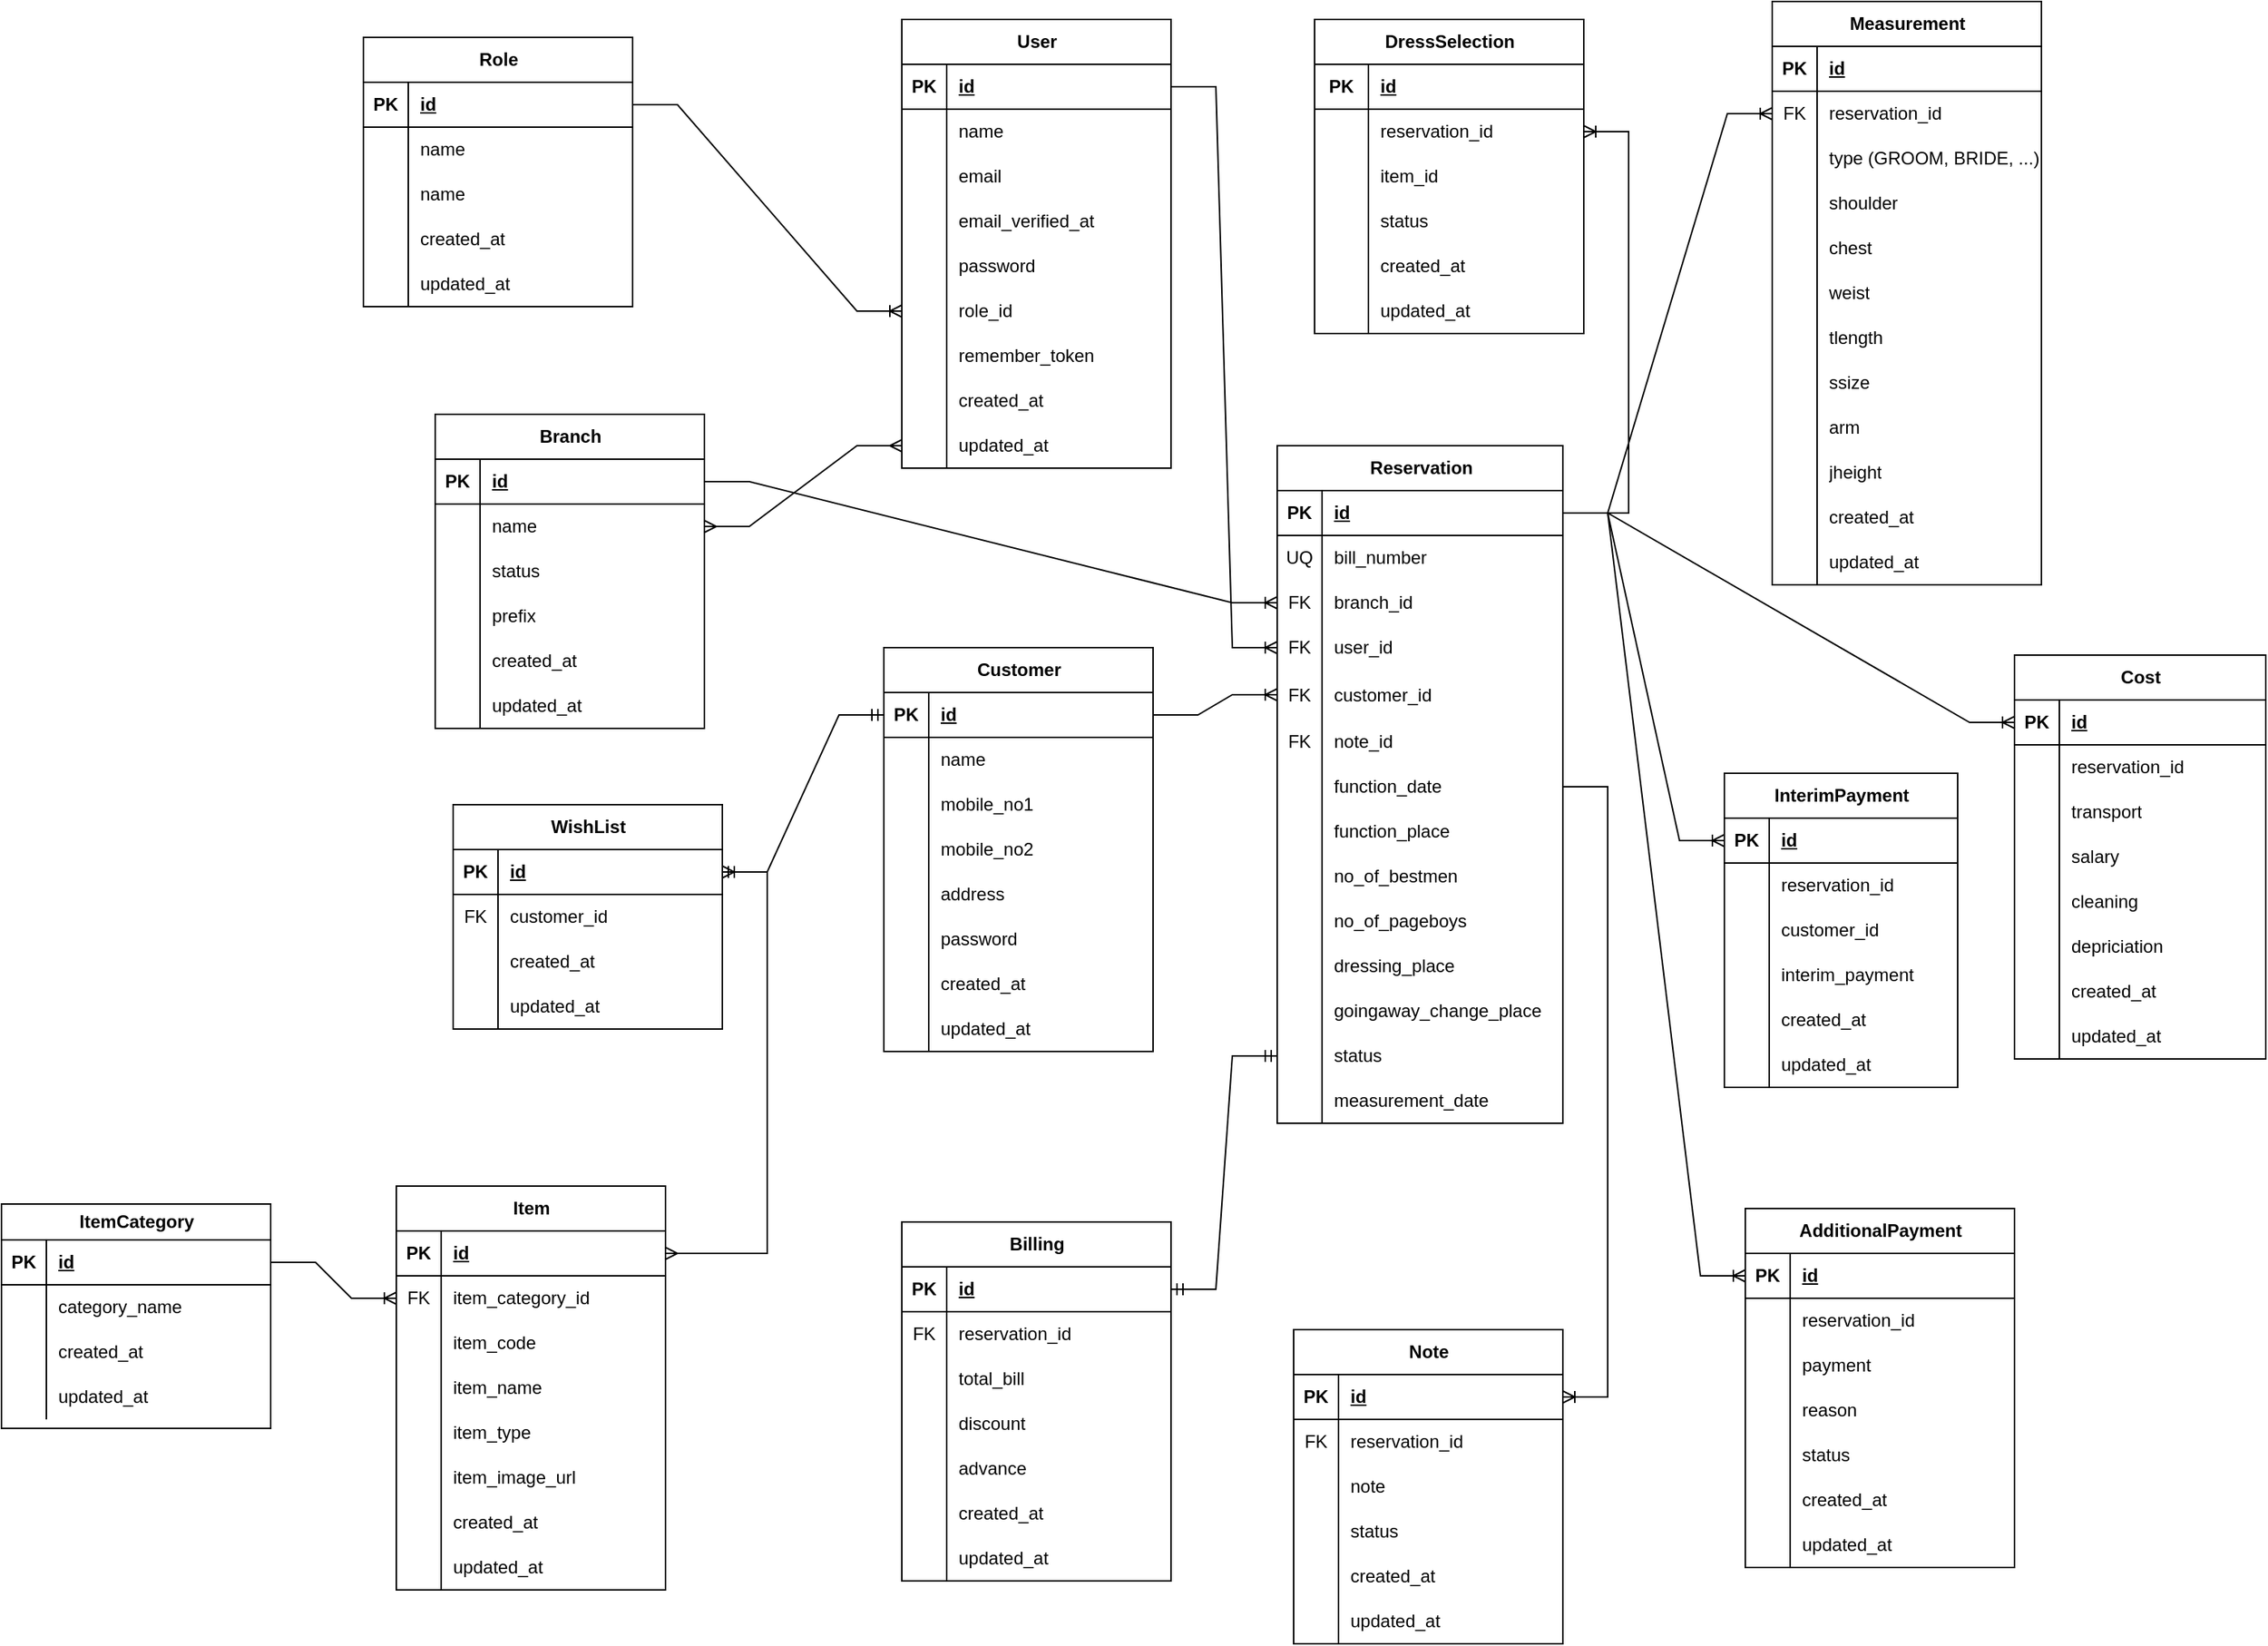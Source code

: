 <mxfile version="21.5.0" type="device">
  <diagram id="R2lEEEUBdFMjLlhIrx00" name="Page-1">
    <mxGraphModel dx="2363" dy="1367" grid="1" gridSize="12" guides="1" tooltips="1" connect="1" arrows="1" fold="1" page="1" pageScale="1" pageWidth="1654" pageHeight="1169" math="0" shadow="0" extFonts="Permanent Marker^https://fonts.googleapis.com/css?family=Permanent+Marker">
      <root>
        <mxCell id="0" />
        <mxCell id="1" parent="0" />
        <mxCell id="pAzACiHj0Kj7zLUZGCqz-5" value="User" style="shape=table;startSize=30;container=1;collapsible=1;childLayout=tableLayout;fixedRows=1;rowLines=0;fontStyle=1;align=center;resizeLast=1;html=1;" parent="1" vertex="1">
          <mxGeometry x="626" y="24" width="180" height="300" as="geometry" />
        </mxCell>
        <mxCell id="pAzACiHj0Kj7zLUZGCqz-6" value="" style="shape=tableRow;horizontal=0;startSize=0;swimlaneHead=0;swimlaneBody=0;fillColor=none;collapsible=0;dropTarget=0;points=[[0,0.5],[1,0.5]];portConstraint=eastwest;top=0;left=0;right=0;bottom=1;" parent="pAzACiHj0Kj7zLUZGCqz-5" vertex="1">
          <mxGeometry y="30" width="180" height="30" as="geometry" />
        </mxCell>
        <mxCell id="pAzACiHj0Kj7zLUZGCqz-7" value="PK" style="shape=partialRectangle;connectable=0;fillColor=none;top=0;left=0;bottom=0;right=0;fontStyle=1;overflow=hidden;whiteSpace=wrap;html=1;" parent="pAzACiHj0Kj7zLUZGCqz-6" vertex="1">
          <mxGeometry width="30" height="30" as="geometry">
            <mxRectangle width="30" height="30" as="alternateBounds" />
          </mxGeometry>
        </mxCell>
        <mxCell id="pAzACiHj0Kj7zLUZGCqz-8" value="id" style="shape=partialRectangle;connectable=0;fillColor=none;top=0;left=0;bottom=0;right=0;align=left;spacingLeft=6;fontStyle=5;overflow=hidden;whiteSpace=wrap;html=1;" parent="pAzACiHj0Kj7zLUZGCqz-6" vertex="1">
          <mxGeometry x="30" width="150" height="30" as="geometry">
            <mxRectangle width="150" height="30" as="alternateBounds" />
          </mxGeometry>
        </mxCell>
        <mxCell id="pAzACiHj0Kj7zLUZGCqz-9" value="" style="shape=tableRow;horizontal=0;startSize=0;swimlaneHead=0;swimlaneBody=0;fillColor=none;collapsible=0;dropTarget=0;points=[[0,0.5],[1,0.5]];portConstraint=eastwest;top=0;left=0;right=0;bottom=0;" parent="pAzACiHj0Kj7zLUZGCqz-5" vertex="1">
          <mxGeometry y="60" width="180" height="30" as="geometry" />
        </mxCell>
        <mxCell id="pAzACiHj0Kj7zLUZGCqz-10" value="" style="shape=partialRectangle;connectable=0;fillColor=none;top=0;left=0;bottom=0;right=0;editable=1;overflow=hidden;whiteSpace=wrap;html=1;" parent="pAzACiHj0Kj7zLUZGCqz-9" vertex="1">
          <mxGeometry width="30" height="30" as="geometry">
            <mxRectangle width="30" height="30" as="alternateBounds" />
          </mxGeometry>
        </mxCell>
        <mxCell id="pAzACiHj0Kj7zLUZGCqz-11" value="name" style="shape=partialRectangle;connectable=0;fillColor=none;top=0;left=0;bottom=0;right=0;align=left;spacingLeft=6;overflow=hidden;whiteSpace=wrap;html=1;" parent="pAzACiHj0Kj7zLUZGCqz-9" vertex="1">
          <mxGeometry x="30" width="150" height="30" as="geometry">
            <mxRectangle width="150" height="30" as="alternateBounds" />
          </mxGeometry>
        </mxCell>
        <mxCell id="pAzACiHj0Kj7zLUZGCqz-12" value="" style="shape=tableRow;horizontal=0;startSize=0;swimlaneHead=0;swimlaneBody=0;fillColor=none;collapsible=0;dropTarget=0;points=[[0,0.5],[1,0.5]];portConstraint=eastwest;top=0;left=0;right=0;bottom=0;" parent="pAzACiHj0Kj7zLUZGCqz-5" vertex="1">
          <mxGeometry y="90" width="180" height="30" as="geometry" />
        </mxCell>
        <mxCell id="pAzACiHj0Kj7zLUZGCqz-13" value="" style="shape=partialRectangle;connectable=0;fillColor=none;top=0;left=0;bottom=0;right=0;editable=1;overflow=hidden;whiteSpace=wrap;html=1;" parent="pAzACiHj0Kj7zLUZGCqz-12" vertex="1">
          <mxGeometry width="30" height="30" as="geometry">
            <mxRectangle width="30" height="30" as="alternateBounds" />
          </mxGeometry>
        </mxCell>
        <mxCell id="pAzACiHj0Kj7zLUZGCqz-14" value="email" style="shape=partialRectangle;connectable=0;fillColor=none;top=0;left=0;bottom=0;right=0;align=left;spacingLeft=6;overflow=hidden;whiteSpace=wrap;html=1;" parent="pAzACiHj0Kj7zLUZGCqz-12" vertex="1">
          <mxGeometry x="30" width="150" height="30" as="geometry">
            <mxRectangle width="150" height="30" as="alternateBounds" />
          </mxGeometry>
        </mxCell>
        <mxCell id="pAzACiHj0Kj7zLUZGCqz-15" value="" style="shape=tableRow;horizontal=0;startSize=0;swimlaneHead=0;swimlaneBody=0;fillColor=none;collapsible=0;dropTarget=0;points=[[0,0.5],[1,0.5]];portConstraint=eastwest;top=0;left=0;right=0;bottom=0;" parent="pAzACiHj0Kj7zLUZGCqz-5" vertex="1">
          <mxGeometry y="120" width="180" height="30" as="geometry" />
        </mxCell>
        <mxCell id="pAzACiHj0Kj7zLUZGCqz-16" value="" style="shape=partialRectangle;connectable=0;fillColor=none;top=0;left=0;bottom=0;right=0;editable=1;overflow=hidden;whiteSpace=wrap;html=1;" parent="pAzACiHj0Kj7zLUZGCqz-15" vertex="1">
          <mxGeometry width="30" height="30" as="geometry">
            <mxRectangle width="30" height="30" as="alternateBounds" />
          </mxGeometry>
        </mxCell>
        <mxCell id="pAzACiHj0Kj7zLUZGCqz-17" value="email_verified_at" style="shape=partialRectangle;connectable=0;fillColor=none;top=0;left=0;bottom=0;right=0;align=left;spacingLeft=6;overflow=hidden;whiteSpace=wrap;html=1;" parent="pAzACiHj0Kj7zLUZGCqz-15" vertex="1">
          <mxGeometry x="30" width="150" height="30" as="geometry">
            <mxRectangle width="150" height="30" as="alternateBounds" />
          </mxGeometry>
        </mxCell>
        <mxCell id="pAzACiHj0Kj7zLUZGCqz-31" value="" style="shape=tableRow;horizontal=0;startSize=0;swimlaneHead=0;swimlaneBody=0;fillColor=none;collapsible=0;dropTarget=0;points=[[0,0.5],[1,0.5]];portConstraint=eastwest;top=0;left=0;right=0;bottom=0;" parent="pAzACiHj0Kj7zLUZGCqz-5" vertex="1">
          <mxGeometry y="150" width="180" height="30" as="geometry" />
        </mxCell>
        <mxCell id="pAzACiHj0Kj7zLUZGCqz-32" value="" style="shape=partialRectangle;connectable=0;fillColor=none;top=0;left=0;bottom=0;right=0;editable=1;overflow=hidden;whiteSpace=wrap;html=1;" parent="pAzACiHj0Kj7zLUZGCqz-31" vertex="1">
          <mxGeometry width="30" height="30" as="geometry">
            <mxRectangle width="30" height="30" as="alternateBounds" />
          </mxGeometry>
        </mxCell>
        <mxCell id="pAzACiHj0Kj7zLUZGCqz-33" value="password" style="shape=partialRectangle;connectable=0;fillColor=none;top=0;left=0;bottom=0;right=0;align=left;spacingLeft=6;overflow=hidden;whiteSpace=wrap;html=1;" parent="pAzACiHj0Kj7zLUZGCqz-31" vertex="1">
          <mxGeometry x="30" width="150" height="30" as="geometry">
            <mxRectangle width="150" height="30" as="alternateBounds" />
          </mxGeometry>
        </mxCell>
        <mxCell id="pAzACiHj0Kj7zLUZGCqz-381" value="" style="shape=tableRow;horizontal=0;startSize=0;swimlaneHead=0;swimlaneBody=0;fillColor=none;collapsible=0;dropTarget=0;points=[[0,0.5],[1,0.5]];portConstraint=eastwest;top=0;left=0;right=0;bottom=0;" parent="pAzACiHj0Kj7zLUZGCqz-5" vertex="1">
          <mxGeometry y="180" width="180" height="30" as="geometry" />
        </mxCell>
        <mxCell id="pAzACiHj0Kj7zLUZGCqz-382" value="" style="shape=partialRectangle;connectable=0;fillColor=none;top=0;left=0;bottom=0;right=0;editable=1;overflow=hidden;whiteSpace=wrap;html=1;" parent="pAzACiHj0Kj7zLUZGCqz-381" vertex="1">
          <mxGeometry width="30" height="30" as="geometry">
            <mxRectangle width="30" height="30" as="alternateBounds" />
          </mxGeometry>
        </mxCell>
        <mxCell id="pAzACiHj0Kj7zLUZGCqz-383" value="role_id" style="shape=partialRectangle;connectable=0;fillColor=none;top=0;left=0;bottom=0;right=0;align=left;spacingLeft=6;overflow=hidden;whiteSpace=wrap;html=1;" parent="pAzACiHj0Kj7zLUZGCqz-381" vertex="1">
          <mxGeometry x="30" width="150" height="30" as="geometry">
            <mxRectangle width="150" height="30" as="alternateBounds" />
          </mxGeometry>
        </mxCell>
        <mxCell id="pAzACiHj0Kj7zLUZGCqz-34" value="" style="shape=tableRow;horizontal=0;startSize=0;swimlaneHead=0;swimlaneBody=0;fillColor=none;collapsible=0;dropTarget=0;points=[[0,0.5],[1,0.5]];portConstraint=eastwest;top=0;left=0;right=0;bottom=0;" parent="pAzACiHj0Kj7zLUZGCqz-5" vertex="1">
          <mxGeometry y="210" width="180" height="30" as="geometry" />
        </mxCell>
        <mxCell id="pAzACiHj0Kj7zLUZGCqz-35" value="" style="shape=partialRectangle;connectable=0;fillColor=none;top=0;left=0;bottom=0;right=0;editable=1;overflow=hidden;whiteSpace=wrap;html=1;" parent="pAzACiHj0Kj7zLUZGCqz-34" vertex="1">
          <mxGeometry width="30" height="30" as="geometry">
            <mxRectangle width="30" height="30" as="alternateBounds" />
          </mxGeometry>
        </mxCell>
        <mxCell id="pAzACiHj0Kj7zLUZGCqz-36" value="remember_token" style="shape=partialRectangle;connectable=0;fillColor=none;top=0;left=0;bottom=0;right=0;align=left;spacingLeft=6;overflow=hidden;whiteSpace=wrap;html=1;" parent="pAzACiHj0Kj7zLUZGCqz-34" vertex="1">
          <mxGeometry x="30" width="150" height="30" as="geometry">
            <mxRectangle width="150" height="30" as="alternateBounds" />
          </mxGeometry>
        </mxCell>
        <mxCell id="pAzACiHj0Kj7zLUZGCqz-37" value="" style="shape=tableRow;horizontal=0;startSize=0;swimlaneHead=0;swimlaneBody=0;fillColor=none;collapsible=0;dropTarget=0;points=[[0,0.5],[1,0.5]];portConstraint=eastwest;top=0;left=0;right=0;bottom=0;" parent="pAzACiHj0Kj7zLUZGCqz-5" vertex="1">
          <mxGeometry y="240" width="180" height="30" as="geometry" />
        </mxCell>
        <mxCell id="pAzACiHj0Kj7zLUZGCqz-38" value="" style="shape=partialRectangle;connectable=0;fillColor=none;top=0;left=0;bottom=0;right=0;editable=1;overflow=hidden;whiteSpace=wrap;html=1;" parent="pAzACiHj0Kj7zLUZGCqz-37" vertex="1">
          <mxGeometry width="30" height="30" as="geometry">
            <mxRectangle width="30" height="30" as="alternateBounds" />
          </mxGeometry>
        </mxCell>
        <mxCell id="pAzACiHj0Kj7zLUZGCqz-39" value="created_at" style="shape=partialRectangle;connectable=0;fillColor=none;top=0;left=0;bottom=0;right=0;align=left;spacingLeft=6;overflow=hidden;whiteSpace=wrap;html=1;" parent="pAzACiHj0Kj7zLUZGCqz-37" vertex="1">
          <mxGeometry x="30" width="150" height="30" as="geometry">
            <mxRectangle width="150" height="30" as="alternateBounds" />
          </mxGeometry>
        </mxCell>
        <mxCell id="pAzACiHj0Kj7zLUZGCqz-40" value="" style="shape=tableRow;horizontal=0;startSize=0;swimlaneHead=0;swimlaneBody=0;fillColor=none;collapsible=0;dropTarget=0;points=[[0,0.5],[1,0.5]];portConstraint=eastwest;top=0;left=0;right=0;bottom=0;" parent="pAzACiHj0Kj7zLUZGCqz-5" vertex="1">
          <mxGeometry y="270" width="180" height="30" as="geometry" />
        </mxCell>
        <mxCell id="pAzACiHj0Kj7zLUZGCqz-41" value="" style="shape=partialRectangle;connectable=0;fillColor=none;top=0;left=0;bottom=0;right=0;editable=1;overflow=hidden;whiteSpace=wrap;html=1;" parent="pAzACiHj0Kj7zLUZGCqz-40" vertex="1">
          <mxGeometry width="30" height="30" as="geometry">
            <mxRectangle width="30" height="30" as="alternateBounds" />
          </mxGeometry>
        </mxCell>
        <mxCell id="pAzACiHj0Kj7zLUZGCqz-42" value="updated_at" style="shape=partialRectangle;connectable=0;fillColor=none;top=0;left=0;bottom=0;right=0;align=left;spacingLeft=6;overflow=hidden;whiteSpace=wrap;html=1;" parent="pAzACiHj0Kj7zLUZGCqz-40" vertex="1">
          <mxGeometry x="30" width="150" height="30" as="geometry">
            <mxRectangle width="150" height="30" as="alternateBounds" />
          </mxGeometry>
        </mxCell>
        <mxCell id="pAzACiHj0Kj7zLUZGCqz-43" value="Role" style="shape=table;startSize=30;container=1;collapsible=1;childLayout=tableLayout;fixedRows=1;rowLines=0;fontStyle=1;align=center;resizeLast=1;html=1;" parent="1" vertex="1">
          <mxGeometry x="266" y="36" width="180" height="180" as="geometry" />
        </mxCell>
        <mxCell id="pAzACiHj0Kj7zLUZGCqz-44" value="" style="shape=tableRow;horizontal=0;startSize=0;swimlaneHead=0;swimlaneBody=0;fillColor=none;collapsible=0;dropTarget=0;points=[[0,0.5],[1,0.5]];portConstraint=eastwest;top=0;left=0;right=0;bottom=1;" parent="pAzACiHj0Kj7zLUZGCqz-43" vertex="1">
          <mxGeometry y="30" width="180" height="30" as="geometry" />
        </mxCell>
        <mxCell id="pAzACiHj0Kj7zLUZGCqz-45" value="PK" style="shape=partialRectangle;connectable=0;fillColor=none;top=0;left=0;bottom=0;right=0;fontStyle=1;overflow=hidden;whiteSpace=wrap;html=1;" parent="pAzACiHj0Kj7zLUZGCqz-44" vertex="1">
          <mxGeometry width="30" height="30" as="geometry">
            <mxRectangle width="30" height="30" as="alternateBounds" />
          </mxGeometry>
        </mxCell>
        <mxCell id="pAzACiHj0Kj7zLUZGCqz-46" value="id" style="shape=partialRectangle;connectable=0;fillColor=none;top=0;left=0;bottom=0;right=0;align=left;spacingLeft=6;fontStyle=5;overflow=hidden;whiteSpace=wrap;html=1;" parent="pAzACiHj0Kj7zLUZGCqz-44" vertex="1">
          <mxGeometry x="30" width="150" height="30" as="geometry">
            <mxRectangle width="150" height="30" as="alternateBounds" />
          </mxGeometry>
        </mxCell>
        <mxCell id="pAzACiHj0Kj7zLUZGCqz-47" value="" style="shape=tableRow;horizontal=0;startSize=0;swimlaneHead=0;swimlaneBody=0;fillColor=none;collapsible=0;dropTarget=0;points=[[0,0.5],[1,0.5]];portConstraint=eastwest;top=0;left=0;right=0;bottom=0;" parent="pAzACiHj0Kj7zLUZGCqz-43" vertex="1">
          <mxGeometry y="60" width="180" height="30" as="geometry" />
        </mxCell>
        <mxCell id="pAzACiHj0Kj7zLUZGCqz-48" value="" style="shape=partialRectangle;connectable=0;fillColor=none;top=0;left=0;bottom=0;right=0;editable=1;overflow=hidden;whiteSpace=wrap;html=1;" parent="pAzACiHj0Kj7zLUZGCqz-47" vertex="1">
          <mxGeometry width="30" height="30" as="geometry">
            <mxRectangle width="30" height="30" as="alternateBounds" />
          </mxGeometry>
        </mxCell>
        <mxCell id="pAzACiHj0Kj7zLUZGCqz-49" value="name" style="shape=partialRectangle;connectable=0;fillColor=none;top=0;left=0;bottom=0;right=0;align=left;spacingLeft=6;overflow=hidden;whiteSpace=wrap;html=1;" parent="pAzACiHj0Kj7zLUZGCqz-47" vertex="1">
          <mxGeometry x="30" width="150" height="30" as="geometry">
            <mxRectangle width="150" height="30" as="alternateBounds" />
          </mxGeometry>
        </mxCell>
        <mxCell id="pAzACiHj0Kj7zLUZGCqz-56" value="" style="shape=tableRow;horizontal=0;startSize=0;swimlaneHead=0;swimlaneBody=0;fillColor=none;collapsible=0;dropTarget=0;points=[[0,0.5],[1,0.5]];portConstraint=eastwest;top=0;left=0;right=0;bottom=0;" parent="pAzACiHj0Kj7zLUZGCqz-43" vertex="1">
          <mxGeometry y="90" width="180" height="30" as="geometry" />
        </mxCell>
        <mxCell id="pAzACiHj0Kj7zLUZGCqz-57" value="" style="shape=partialRectangle;connectable=0;fillColor=none;top=0;left=0;bottom=0;right=0;editable=1;overflow=hidden;whiteSpace=wrap;html=1;" parent="pAzACiHj0Kj7zLUZGCqz-56" vertex="1">
          <mxGeometry width="30" height="30" as="geometry">
            <mxRectangle width="30" height="30" as="alternateBounds" />
          </mxGeometry>
        </mxCell>
        <mxCell id="pAzACiHj0Kj7zLUZGCqz-58" value="name" style="shape=partialRectangle;connectable=0;fillColor=none;top=0;left=0;bottom=0;right=0;align=left;spacingLeft=6;overflow=hidden;whiteSpace=wrap;html=1;" parent="pAzACiHj0Kj7zLUZGCqz-56" vertex="1">
          <mxGeometry x="30" width="150" height="30" as="geometry">
            <mxRectangle width="150" height="30" as="alternateBounds" />
          </mxGeometry>
        </mxCell>
        <mxCell id="pAzACiHj0Kj7zLUZGCqz-50" value="" style="shape=tableRow;horizontal=0;startSize=0;swimlaneHead=0;swimlaneBody=0;fillColor=none;collapsible=0;dropTarget=0;points=[[0,0.5],[1,0.5]];portConstraint=eastwest;top=0;left=0;right=0;bottom=0;" parent="pAzACiHj0Kj7zLUZGCqz-43" vertex="1">
          <mxGeometry y="120" width="180" height="30" as="geometry" />
        </mxCell>
        <mxCell id="pAzACiHj0Kj7zLUZGCqz-51" value="" style="shape=partialRectangle;connectable=0;fillColor=none;top=0;left=0;bottom=0;right=0;editable=1;overflow=hidden;whiteSpace=wrap;html=1;" parent="pAzACiHj0Kj7zLUZGCqz-50" vertex="1">
          <mxGeometry width="30" height="30" as="geometry">
            <mxRectangle width="30" height="30" as="alternateBounds" />
          </mxGeometry>
        </mxCell>
        <mxCell id="pAzACiHj0Kj7zLUZGCqz-52" value="created_at" style="shape=partialRectangle;connectable=0;fillColor=none;top=0;left=0;bottom=0;right=0;align=left;spacingLeft=6;overflow=hidden;whiteSpace=wrap;html=1;" parent="pAzACiHj0Kj7zLUZGCqz-50" vertex="1">
          <mxGeometry x="30" width="150" height="30" as="geometry">
            <mxRectangle width="150" height="30" as="alternateBounds" />
          </mxGeometry>
        </mxCell>
        <mxCell id="pAzACiHj0Kj7zLUZGCqz-53" value="" style="shape=tableRow;horizontal=0;startSize=0;swimlaneHead=0;swimlaneBody=0;fillColor=none;collapsible=0;dropTarget=0;points=[[0,0.5],[1,0.5]];portConstraint=eastwest;top=0;left=0;right=0;bottom=0;" parent="pAzACiHj0Kj7zLUZGCqz-43" vertex="1">
          <mxGeometry y="150" width="180" height="30" as="geometry" />
        </mxCell>
        <mxCell id="pAzACiHj0Kj7zLUZGCqz-54" value="" style="shape=partialRectangle;connectable=0;fillColor=none;top=0;left=0;bottom=0;right=0;editable=1;overflow=hidden;whiteSpace=wrap;html=1;" parent="pAzACiHj0Kj7zLUZGCqz-53" vertex="1">
          <mxGeometry width="30" height="30" as="geometry">
            <mxRectangle width="30" height="30" as="alternateBounds" />
          </mxGeometry>
        </mxCell>
        <mxCell id="pAzACiHj0Kj7zLUZGCqz-55" value="updated_at" style="shape=partialRectangle;connectable=0;fillColor=none;top=0;left=0;bottom=0;right=0;align=left;spacingLeft=6;overflow=hidden;whiteSpace=wrap;html=1;" parent="pAzACiHj0Kj7zLUZGCqz-53" vertex="1">
          <mxGeometry x="30" width="150" height="30" as="geometry">
            <mxRectangle width="150" height="30" as="alternateBounds" />
          </mxGeometry>
        </mxCell>
        <mxCell id="pAzACiHj0Kj7zLUZGCqz-59" value="Note" style="shape=table;startSize=30;container=1;collapsible=1;childLayout=tableLayout;fixedRows=1;rowLines=0;fontStyle=1;align=center;resizeLast=1;html=1;" parent="1" vertex="1">
          <mxGeometry x="888" y="900" width="180" height="210" as="geometry" />
        </mxCell>
        <mxCell id="pAzACiHj0Kj7zLUZGCqz-60" value="" style="shape=tableRow;horizontal=0;startSize=0;swimlaneHead=0;swimlaneBody=0;fillColor=none;collapsible=0;dropTarget=0;points=[[0,0.5],[1,0.5]];portConstraint=eastwest;top=0;left=0;right=0;bottom=1;" parent="pAzACiHj0Kj7zLUZGCqz-59" vertex="1">
          <mxGeometry y="30" width="180" height="30" as="geometry" />
        </mxCell>
        <mxCell id="pAzACiHj0Kj7zLUZGCqz-61" value="PK" style="shape=partialRectangle;connectable=0;fillColor=none;top=0;left=0;bottom=0;right=0;fontStyle=1;overflow=hidden;whiteSpace=wrap;html=1;" parent="pAzACiHj0Kj7zLUZGCqz-60" vertex="1">
          <mxGeometry width="30" height="30" as="geometry">
            <mxRectangle width="30" height="30" as="alternateBounds" />
          </mxGeometry>
        </mxCell>
        <mxCell id="pAzACiHj0Kj7zLUZGCqz-62" value="id" style="shape=partialRectangle;connectable=0;fillColor=none;top=0;left=0;bottom=0;right=0;align=left;spacingLeft=6;fontStyle=5;overflow=hidden;whiteSpace=wrap;html=1;" parent="pAzACiHj0Kj7zLUZGCqz-60" vertex="1">
          <mxGeometry x="30" width="150" height="30" as="geometry">
            <mxRectangle width="150" height="30" as="alternateBounds" />
          </mxGeometry>
        </mxCell>
        <mxCell id="pAzACiHj0Kj7zLUZGCqz-63" value="" style="shape=tableRow;horizontal=0;startSize=0;swimlaneHead=0;swimlaneBody=0;fillColor=none;collapsible=0;dropTarget=0;points=[[0,0.5],[1,0.5]];portConstraint=eastwest;top=0;left=0;right=0;bottom=0;" parent="pAzACiHj0Kj7zLUZGCqz-59" vertex="1">
          <mxGeometry y="60" width="180" height="30" as="geometry" />
        </mxCell>
        <mxCell id="pAzACiHj0Kj7zLUZGCqz-64" value="FK" style="shape=partialRectangle;connectable=0;fillColor=none;top=0;left=0;bottom=0;right=0;editable=1;overflow=hidden;whiteSpace=wrap;html=1;" parent="pAzACiHj0Kj7zLUZGCqz-63" vertex="1">
          <mxGeometry width="30" height="30" as="geometry">
            <mxRectangle width="30" height="30" as="alternateBounds" />
          </mxGeometry>
        </mxCell>
        <mxCell id="pAzACiHj0Kj7zLUZGCqz-65" value="reservation_id" style="shape=partialRectangle;connectable=0;fillColor=none;top=0;left=0;bottom=0;right=0;align=left;spacingLeft=6;overflow=hidden;whiteSpace=wrap;html=1;" parent="pAzACiHj0Kj7zLUZGCqz-63" vertex="1">
          <mxGeometry x="30" width="150" height="30" as="geometry">
            <mxRectangle width="150" height="30" as="alternateBounds" />
          </mxGeometry>
        </mxCell>
        <mxCell id="pAzACiHj0Kj7zLUZGCqz-66" value="" style="shape=tableRow;horizontal=0;startSize=0;swimlaneHead=0;swimlaneBody=0;fillColor=none;collapsible=0;dropTarget=0;points=[[0,0.5],[1,0.5]];portConstraint=eastwest;top=0;left=0;right=0;bottom=0;" parent="pAzACiHj0Kj7zLUZGCqz-59" vertex="1">
          <mxGeometry y="90" width="180" height="30" as="geometry" />
        </mxCell>
        <mxCell id="pAzACiHj0Kj7zLUZGCqz-67" value="" style="shape=partialRectangle;connectable=0;fillColor=none;top=0;left=0;bottom=0;right=0;editable=1;overflow=hidden;whiteSpace=wrap;html=1;" parent="pAzACiHj0Kj7zLUZGCqz-66" vertex="1">
          <mxGeometry width="30" height="30" as="geometry">
            <mxRectangle width="30" height="30" as="alternateBounds" />
          </mxGeometry>
        </mxCell>
        <mxCell id="pAzACiHj0Kj7zLUZGCqz-68" value="note" style="shape=partialRectangle;connectable=0;fillColor=none;top=0;left=0;bottom=0;right=0;align=left;spacingLeft=6;overflow=hidden;whiteSpace=wrap;html=1;" parent="pAzACiHj0Kj7zLUZGCqz-66" vertex="1">
          <mxGeometry x="30" width="150" height="30" as="geometry">
            <mxRectangle width="150" height="30" as="alternateBounds" />
          </mxGeometry>
        </mxCell>
        <mxCell id="pAzACiHj0Kj7zLUZGCqz-69" value="" style="shape=tableRow;horizontal=0;startSize=0;swimlaneHead=0;swimlaneBody=0;fillColor=none;collapsible=0;dropTarget=0;points=[[0,0.5],[1,0.5]];portConstraint=eastwest;top=0;left=0;right=0;bottom=0;" parent="pAzACiHj0Kj7zLUZGCqz-59" vertex="1">
          <mxGeometry y="120" width="180" height="30" as="geometry" />
        </mxCell>
        <mxCell id="pAzACiHj0Kj7zLUZGCqz-70" value="" style="shape=partialRectangle;connectable=0;fillColor=none;top=0;left=0;bottom=0;right=0;editable=1;overflow=hidden;whiteSpace=wrap;html=1;" parent="pAzACiHj0Kj7zLUZGCqz-69" vertex="1">
          <mxGeometry width="30" height="30" as="geometry">
            <mxRectangle width="30" height="30" as="alternateBounds" />
          </mxGeometry>
        </mxCell>
        <mxCell id="pAzACiHj0Kj7zLUZGCqz-71" value="status" style="shape=partialRectangle;connectable=0;fillColor=none;top=0;left=0;bottom=0;right=0;align=left;spacingLeft=6;overflow=hidden;whiteSpace=wrap;html=1;" parent="pAzACiHj0Kj7zLUZGCqz-69" vertex="1">
          <mxGeometry x="30" width="150" height="30" as="geometry">
            <mxRectangle width="150" height="30" as="alternateBounds" />
          </mxGeometry>
        </mxCell>
        <mxCell id="pAzACiHj0Kj7zLUZGCqz-72" value="" style="shape=tableRow;horizontal=0;startSize=0;swimlaneHead=0;swimlaneBody=0;fillColor=none;collapsible=0;dropTarget=0;points=[[0,0.5],[1,0.5]];portConstraint=eastwest;top=0;left=0;right=0;bottom=0;" parent="pAzACiHj0Kj7zLUZGCqz-59" vertex="1">
          <mxGeometry y="150" width="180" height="30" as="geometry" />
        </mxCell>
        <mxCell id="pAzACiHj0Kj7zLUZGCqz-73" value="" style="shape=partialRectangle;connectable=0;fillColor=none;top=0;left=0;bottom=0;right=0;editable=1;overflow=hidden;whiteSpace=wrap;html=1;" parent="pAzACiHj0Kj7zLUZGCqz-72" vertex="1">
          <mxGeometry width="30" height="30" as="geometry">
            <mxRectangle width="30" height="30" as="alternateBounds" />
          </mxGeometry>
        </mxCell>
        <mxCell id="pAzACiHj0Kj7zLUZGCqz-74" value="created_at" style="shape=partialRectangle;connectable=0;fillColor=none;top=0;left=0;bottom=0;right=0;align=left;spacingLeft=6;overflow=hidden;whiteSpace=wrap;html=1;" parent="pAzACiHj0Kj7zLUZGCqz-72" vertex="1">
          <mxGeometry x="30" width="150" height="30" as="geometry">
            <mxRectangle width="150" height="30" as="alternateBounds" />
          </mxGeometry>
        </mxCell>
        <mxCell id="pAzACiHj0Kj7zLUZGCqz-77" value="" style="shape=tableRow;horizontal=0;startSize=0;swimlaneHead=0;swimlaneBody=0;fillColor=none;collapsible=0;dropTarget=0;points=[[0,0.5],[1,0.5]];portConstraint=eastwest;top=0;left=0;right=0;bottom=0;" parent="pAzACiHj0Kj7zLUZGCqz-59" vertex="1">
          <mxGeometry y="180" width="180" height="30" as="geometry" />
        </mxCell>
        <mxCell id="pAzACiHj0Kj7zLUZGCqz-78" value="" style="shape=partialRectangle;connectable=0;fillColor=none;top=0;left=0;bottom=0;right=0;editable=1;overflow=hidden;whiteSpace=wrap;html=1;" parent="pAzACiHj0Kj7zLUZGCqz-77" vertex="1">
          <mxGeometry width="30" height="30" as="geometry">
            <mxRectangle width="30" height="30" as="alternateBounds" />
          </mxGeometry>
        </mxCell>
        <mxCell id="pAzACiHj0Kj7zLUZGCqz-79" value="updated_at" style="shape=partialRectangle;connectable=0;fillColor=none;top=0;left=0;bottom=0;right=0;align=left;spacingLeft=6;overflow=hidden;whiteSpace=wrap;html=1;" parent="pAzACiHj0Kj7zLUZGCqz-77" vertex="1">
          <mxGeometry x="30" width="150" height="30" as="geometry">
            <mxRectangle width="150" height="30" as="alternateBounds" />
          </mxGeometry>
        </mxCell>
        <mxCell id="pAzACiHj0Kj7zLUZGCqz-80" value="Measurement" style="shape=table;startSize=30;container=1;collapsible=1;childLayout=tableLayout;fixedRows=1;rowLines=0;fontStyle=1;align=center;resizeLast=1;html=1;" parent="1" vertex="1">
          <mxGeometry x="1208" y="12" width="180" height="390" as="geometry" />
        </mxCell>
        <mxCell id="pAzACiHj0Kj7zLUZGCqz-81" value="" style="shape=tableRow;horizontal=0;startSize=0;swimlaneHead=0;swimlaneBody=0;fillColor=none;collapsible=0;dropTarget=0;points=[[0,0.5],[1,0.5]];portConstraint=eastwest;top=0;left=0;right=0;bottom=1;" parent="pAzACiHj0Kj7zLUZGCqz-80" vertex="1">
          <mxGeometry y="30" width="180" height="30" as="geometry" />
        </mxCell>
        <mxCell id="pAzACiHj0Kj7zLUZGCqz-82" value="PK" style="shape=partialRectangle;connectable=0;fillColor=none;top=0;left=0;bottom=0;right=0;fontStyle=1;overflow=hidden;whiteSpace=wrap;html=1;" parent="pAzACiHj0Kj7zLUZGCqz-81" vertex="1">
          <mxGeometry width="30" height="30" as="geometry">
            <mxRectangle width="30" height="30" as="alternateBounds" />
          </mxGeometry>
        </mxCell>
        <mxCell id="pAzACiHj0Kj7zLUZGCqz-83" value="id" style="shape=partialRectangle;connectable=0;fillColor=none;top=0;left=0;bottom=0;right=0;align=left;spacingLeft=6;fontStyle=5;overflow=hidden;whiteSpace=wrap;html=1;" parent="pAzACiHj0Kj7zLUZGCqz-81" vertex="1">
          <mxGeometry x="30" width="150" height="30" as="geometry">
            <mxRectangle width="150" height="30" as="alternateBounds" />
          </mxGeometry>
        </mxCell>
        <mxCell id="pAzACiHj0Kj7zLUZGCqz-84" value="" style="shape=tableRow;horizontal=0;startSize=0;swimlaneHead=0;swimlaneBody=0;fillColor=none;collapsible=0;dropTarget=0;points=[[0,0.5],[1,0.5]];portConstraint=eastwest;top=0;left=0;right=0;bottom=0;" parent="pAzACiHj0Kj7zLUZGCqz-80" vertex="1">
          <mxGeometry y="60" width="180" height="30" as="geometry" />
        </mxCell>
        <mxCell id="pAzACiHj0Kj7zLUZGCqz-85" value="FK" style="shape=partialRectangle;connectable=0;fillColor=none;top=0;left=0;bottom=0;right=0;editable=1;overflow=hidden;whiteSpace=wrap;html=1;" parent="pAzACiHj0Kj7zLUZGCqz-84" vertex="1">
          <mxGeometry width="30" height="30" as="geometry">
            <mxRectangle width="30" height="30" as="alternateBounds" />
          </mxGeometry>
        </mxCell>
        <mxCell id="pAzACiHj0Kj7zLUZGCqz-86" value="reservation_id" style="shape=partialRectangle;connectable=0;fillColor=none;top=0;left=0;bottom=0;right=0;align=left;spacingLeft=6;overflow=hidden;whiteSpace=wrap;html=1;" parent="pAzACiHj0Kj7zLUZGCqz-84" vertex="1">
          <mxGeometry x="30" width="150" height="30" as="geometry">
            <mxRectangle width="150" height="30" as="alternateBounds" />
          </mxGeometry>
        </mxCell>
        <mxCell id="pAzACiHj0Kj7zLUZGCqz-87" value="" style="shape=tableRow;horizontal=0;startSize=0;swimlaneHead=0;swimlaneBody=0;fillColor=none;collapsible=0;dropTarget=0;points=[[0,0.5],[1,0.5]];portConstraint=eastwest;top=0;left=0;right=0;bottom=0;" parent="pAzACiHj0Kj7zLUZGCqz-80" vertex="1">
          <mxGeometry y="90" width="180" height="30" as="geometry" />
        </mxCell>
        <mxCell id="pAzACiHj0Kj7zLUZGCqz-88" value="" style="shape=partialRectangle;connectable=0;fillColor=none;top=0;left=0;bottom=0;right=0;editable=1;overflow=hidden;whiteSpace=wrap;html=1;" parent="pAzACiHj0Kj7zLUZGCqz-87" vertex="1">
          <mxGeometry width="30" height="30" as="geometry">
            <mxRectangle width="30" height="30" as="alternateBounds" />
          </mxGeometry>
        </mxCell>
        <mxCell id="pAzACiHj0Kj7zLUZGCqz-89" value="type (GROOM, BRIDE, ...)" style="shape=partialRectangle;connectable=0;fillColor=none;top=0;left=0;bottom=0;right=0;align=left;spacingLeft=6;overflow=hidden;whiteSpace=wrap;html=1;" parent="pAzACiHj0Kj7zLUZGCqz-87" vertex="1">
          <mxGeometry x="30" width="150" height="30" as="geometry">
            <mxRectangle width="150" height="30" as="alternateBounds" />
          </mxGeometry>
        </mxCell>
        <mxCell id="pAzACiHj0Kj7zLUZGCqz-90" value="" style="shape=tableRow;horizontal=0;startSize=0;swimlaneHead=0;swimlaneBody=0;fillColor=none;collapsible=0;dropTarget=0;points=[[0,0.5],[1,0.5]];portConstraint=eastwest;top=0;left=0;right=0;bottom=0;" parent="pAzACiHj0Kj7zLUZGCqz-80" vertex="1">
          <mxGeometry y="120" width="180" height="30" as="geometry" />
        </mxCell>
        <mxCell id="pAzACiHj0Kj7zLUZGCqz-91" value="" style="shape=partialRectangle;connectable=0;fillColor=none;top=0;left=0;bottom=0;right=0;editable=1;overflow=hidden;whiteSpace=wrap;html=1;" parent="pAzACiHj0Kj7zLUZGCqz-90" vertex="1">
          <mxGeometry width="30" height="30" as="geometry">
            <mxRectangle width="30" height="30" as="alternateBounds" />
          </mxGeometry>
        </mxCell>
        <mxCell id="pAzACiHj0Kj7zLUZGCqz-92" value="shoulder" style="shape=partialRectangle;connectable=0;fillColor=none;top=0;left=0;bottom=0;right=0;align=left;spacingLeft=6;overflow=hidden;whiteSpace=wrap;html=1;" parent="pAzACiHj0Kj7zLUZGCqz-90" vertex="1">
          <mxGeometry x="30" width="150" height="30" as="geometry">
            <mxRectangle width="150" height="30" as="alternateBounds" />
          </mxGeometry>
        </mxCell>
        <mxCell id="pAzACiHj0Kj7zLUZGCqz-93" value="" style="shape=tableRow;horizontal=0;startSize=0;swimlaneHead=0;swimlaneBody=0;fillColor=none;collapsible=0;dropTarget=0;points=[[0,0.5],[1,0.5]];portConstraint=eastwest;top=0;left=0;right=0;bottom=0;" parent="pAzACiHj0Kj7zLUZGCqz-80" vertex="1">
          <mxGeometry y="150" width="180" height="30" as="geometry" />
        </mxCell>
        <mxCell id="pAzACiHj0Kj7zLUZGCqz-94" value="" style="shape=partialRectangle;connectable=0;fillColor=none;top=0;left=0;bottom=0;right=0;editable=1;overflow=hidden;whiteSpace=wrap;html=1;" parent="pAzACiHj0Kj7zLUZGCqz-93" vertex="1">
          <mxGeometry width="30" height="30" as="geometry">
            <mxRectangle width="30" height="30" as="alternateBounds" />
          </mxGeometry>
        </mxCell>
        <mxCell id="pAzACiHj0Kj7zLUZGCqz-95" value="chest" style="shape=partialRectangle;connectable=0;fillColor=none;top=0;left=0;bottom=0;right=0;align=left;spacingLeft=6;overflow=hidden;whiteSpace=wrap;html=1;" parent="pAzACiHj0Kj7zLUZGCqz-93" vertex="1">
          <mxGeometry x="30" width="150" height="30" as="geometry">
            <mxRectangle width="150" height="30" as="alternateBounds" />
          </mxGeometry>
        </mxCell>
        <mxCell id="pAzACiHj0Kj7zLUZGCqz-96" value="" style="shape=tableRow;horizontal=0;startSize=0;swimlaneHead=0;swimlaneBody=0;fillColor=none;collapsible=0;dropTarget=0;points=[[0,0.5],[1,0.5]];portConstraint=eastwest;top=0;left=0;right=0;bottom=0;" parent="pAzACiHj0Kj7zLUZGCqz-80" vertex="1">
          <mxGeometry y="180" width="180" height="30" as="geometry" />
        </mxCell>
        <mxCell id="pAzACiHj0Kj7zLUZGCqz-97" value="" style="shape=partialRectangle;connectable=0;fillColor=none;top=0;left=0;bottom=0;right=0;editable=1;overflow=hidden;whiteSpace=wrap;html=1;" parent="pAzACiHj0Kj7zLUZGCqz-96" vertex="1">
          <mxGeometry width="30" height="30" as="geometry">
            <mxRectangle width="30" height="30" as="alternateBounds" />
          </mxGeometry>
        </mxCell>
        <mxCell id="pAzACiHj0Kj7zLUZGCqz-98" value="weist" style="shape=partialRectangle;connectable=0;fillColor=none;top=0;left=0;bottom=0;right=0;align=left;spacingLeft=6;overflow=hidden;whiteSpace=wrap;html=1;" parent="pAzACiHj0Kj7zLUZGCqz-96" vertex="1">
          <mxGeometry x="30" width="150" height="30" as="geometry">
            <mxRectangle width="150" height="30" as="alternateBounds" />
          </mxGeometry>
        </mxCell>
        <mxCell id="pAzACiHj0Kj7zLUZGCqz-99" value="" style="shape=tableRow;horizontal=0;startSize=0;swimlaneHead=0;swimlaneBody=0;fillColor=none;collapsible=0;dropTarget=0;points=[[0,0.5],[1,0.5]];portConstraint=eastwest;top=0;left=0;right=0;bottom=0;" parent="pAzACiHj0Kj7zLUZGCqz-80" vertex="1">
          <mxGeometry y="210" width="180" height="30" as="geometry" />
        </mxCell>
        <mxCell id="pAzACiHj0Kj7zLUZGCqz-100" value="" style="shape=partialRectangle;connectable=0;fillColor=none;top=0;left=0;bottom=0;right=0;editable=1;overflow=hidden;whiteSpace=wrap;html=1;" parent="pAzACiHj0Kj7zLUZGCqz-99" vertex="1">
          <mxGeometry width="30" height="30" as="geometry">
            <mxRectangle width="30" height="30" as="alternateBounds" />
          </mxGeometry>
        </mxCell>
        <mxCell id="pAzACiHj0Kj7zLUZGCqz-101" value="tlength" style="shape=partialRectangle;connectable=0;fillColor=none;top=0;left=0;bottom=0;right=0;align=left;spacingLeft=6;overflow=hidden;whiteSpace=wrap;html=1;" parent="pAzACiHj0Kj7zLUZGCqz-99" vertex="1">
          <mxGeometry x="30" width="150" height="30" as="geometry">
            <mxRectangle width="150" height="30" as="alternateBounds" />
          </mxGeometry>
        </mxCell>
        <mxCell id="pAzACiHj0Kj7zLUZGCqz-102" value="" style="shape=tableRow;horizontal=0;startSize=0;swimlaneHead=0;swimlaneBody=0;fillColor=none;collapsible=0;dropTarget=0;points=[[0,0.5],[1,0.5]];portConstraint=eastwest;top=0;left=0;right=0;bottom=0;" parent="pAzACiHj0Kj7zLUZGCqz-80" vertex="1">
          <mxGeometry y="240" width="180" height="30" as="geometry" />
        </mxCell>
        <mxCell id="pAzACiHj0Kj7zLUZGCqz-103" value="" style="shape=partialRectangle;connectable=0;fillColor=none;top=0;left=0;bottom=0;right=0;editable=1;overflow=hidden;whiteSpace=wrap;html=1;" parent="pAzACiHj0Kj7zLUZGCqz-102" vertex="1">
          <mxGeometry width="30" height="30" as="geometry">
            <mxRectangle width="30" height="30" as="alternateBounds" />
          </mxGeometry>
        </mxCell>
        <mxCell id="pAzACiHj0Kj7zLUZGCqz-104" value="ssize" style="shape=partialRectangle;connectable=0;fillColor=none;top=0;left=0;bottom=0;right=0;align=left;spacingLeft=6;overflow=hidden;whiteSpace=wrap;html=1;" parent="pAzACiHj0Kj7zLUZGCqz-102" vertex="1">
          <mxGeometry x="30" width="150" height="30" as="geometry">
            <mxRectangle width="150" height="30" as="alternateBounds" />
          </mxGeometry>
        </mxCell>
        <mxCell id="pAzACiHj0Kj7zLUZGCqz-105" value="" style="shape=tableRow;horizontal=0;startSize=0;swimlaneHead=0;swimlaneBody=0;fillColor=none;collapsible=0;dropTarget=0;points=[[0,0.5],[1,0.5]];portConstraint=eastwest;top=0;left=0;right=0;bottom=0;" parent="pAzACiHj0Kj7zLUZGCqz-80" vertex="1">
          <mxGeometry y="270" width="180" height="30" as="geometry" />
        </mxCell>
        <mxCell id="pAzACiHj0Kj7zLUZGCqz-106" value="" style="shape=partialRectangle;connectable=0;fillColor=none;top=0;left=0;bottom=0;right=0;editable=1;overflow=hidden;whiteSpace=wrap;html=1;" parent="pAzACiHj0Kj7zLUZGCqz-105" vertex="1">
          <mxGeometry width="30" height="30" as="geometry">
            <mxRectangle width="30" height="30" as="alternateBounds" />
          </mxGeometry>
        </mxCell>
        <mxCell id="pAzACiHj0Kj7zLUZGCqz-107" value="arm" style="shape=partialRectangle;connectable=0;fillColor=none;top=0;left=0;bottom=0;right=0;align=left;spacingLeft=6;overflow=hidden;whiteSpace=wrap;html=1;" parent="pAzACiHj0Kj7zLUZGCqz-105" vertex="1">
          <mxGeometry x="30" width="150" height="30" as="geometry">
            <mxRectangle width="150" height="30" as="alternateBounds" />
          </mxGeometry>
        </mxCell>
        <mxCell id="pAzACiHj0Kj7zLUZGCqz-108" value="" style="shape=tableRow;horizontal=0;startSize=0;swimlaneHead=0;swimlaneBody=0;fillColor=none;collapsible=0;dropTarget=0;points=[[0,0.5],[1,0.5]];portConstraint=eastwest;top=0;left=0;right=0;bottom=0;" parent="pAzACiHj0Kj7zLUZGCqz-80" vertex="1">
          <mxGeometry y="300" width="180" height="30" as="geometry" />
        </mxCell>
        <mxCell id="pAzACiHj0Kj7zLUZGCqz-109" value="" style="shape=partialRectangle;connectable=0;fillColor=none;top=0;left=0;bottom=0;right=0;editable=1;overflow=hidden;whiteSpace=wrap;html=1;" parent="pAzACiHj0Kj7zLUZGCqz-108" vertex="1">
          <mxGeometry width="30" height="30" as="geometry">
            <mxRectangle width="30" height="30" as="alternateBounds" />
          </mxGeometry>
        </mxCell>
        <mxCell id="pAzACiHj0Kj7zLUZGCqz-110" value="jheight" style="shape=partialRectangle;connectable=0;fillColor=none;top=0;left=0;bottom=0;right=0;align=left;spacingLeft=6;overflow=hidden;whiteSpace=wrap;html=1;" parent="pAzACiHj0Kj7zLUZGCqz-108" vertex="1">
          <mxGeometry x="30" width="150" height="30" as="geometry">
            <mxRectangle width="150" height="30" as="alternateBounds" />
          </mxGeometry>
        </mxCell>
        <mxCell id="pAzACiHj0Kj7zLUZGCqz-111" value="" style="shape=tableRow;horizontal=0;startSize=0;swimlaneHead=0;swimlaneBody=0;fillColor=none;collapsible=0;dropTarget=0;points=[[0,0.5],[1,0.5]];portConstraint=eastwest;top=0;left=0;right=0;bottom=0;" parent="pAzACiHj0Kj7zLUZGCqz-80" vertex="1">
          <mxGeometry y="330" width="180" height="30" as="geometry" />
        </mxCell>
        <mxCell id="pAzACiHj0Kj7zLUZGCqz-112" value="" style="shape=partialRectangle;connectable=0;fillColor=none;top=0;left=0;bottom=0;right=0;editable=1;overflow=hidden;whiteSpace=wrap;html=1;" parent="pAzACiHj0Kj7zLUZGCqz-111" vertex="1">
          <mxGeometry width="30" height="30" as="geometry">
            <mxRectangle width="30" height="30" as="alternateBounds" />
          </mxGeometry>
        </mxCell>
        <mxCell id="pAzACiHj0Kj7zLUZGCqz-113" value="created_at" style="shape=partialRectangle;connectable=0;fillColor=none;top=0;left=0;bottom=0;right=0;align=left;spacingLeft=6;overflow=hidden;whiteSpace=wrap;html=1;" parent="pAzACiHj0Kj7zLUZGCqz-111" vertex="1">
          <mxGeometry x="30" width="150" height="30" as="geometry">
            <mxRectangle width="150" height="30" as="alternateBounds" />
          </mxGeometry>
        </mxCell>
        <mxCell id="pAzACiHj0Kj7zLUZGCqz-114" value="" style="shape=tableRow;horizontal=0;startSize=0;swimlaneHead=0;swimlaneBody=0;fillColor=none;collapsible=0;dropTarget=0;points=[[0,0.5],[1,0.5]];portConstraint=eastwest;top=0;left=0;right=0;bottom=0;" parent="pAzACiHj0Kj7zLUZGCqz-80" vertex="1">
          <mxGeometry y="360" width="180" height="30" as="geometry" />
        </mxCell>
        <mxCell id="pAzACiHj0Kj7zLUZGCqz-115" value="" style="shape=partialRectangle;connectable=0;fillColor=none;top=0;left=0;bottom=0;right=0;editable=1;overflow=hidden;whiteSpace=wrap;html=1;" parent="pAzACiHj0Kj7zLUZGCqz-114" vertex="1">
          <mxGeometry width="30" height="30" as="geometry">
            <mxRectangle width="30" height="30" as="alternateBounds" />
          </mxGeometry>
        </mxCell>
        <mxCell id="pAzACiHj0Kj7zLUZGCqz-116" value="updated_at" style="shape=partialRectangle;connectable=0;fillColor=none;top=0;left=0;bottom=0;right=0;align=left;spacingLeft=6;overflow=hidden;whiteSpace=wrap;html=1;" parent="pAzACiHj0Kj7zLUZGCqz-114" vertex="1">
          <mxGeometry x="30" width="150" height="30" as="geometry">
            <mxRectangle width="150" height="30" as="alternateBounds" />
          </mxGeometry>
        </mxCell>
        <mxCell id="pAzACiHj0Kj7zLUZGCqz-117" value="ItemCategory" style="shape=table;startSize=24;container=1;collapsible=1;childLayout=tableLayout;fixedRows=1;rowLines=0;fontStyle=1;align=center;resizeLast=1;html=1;" parent="1" vertex="1">
          <mxGeometry x="24" y="816" width="180" height="150" as="geometry" />
        </mxCell>
        <mxCell id="pAzACiHj0Kj7zLUZGCqz-118" value="" style="shape=tableRow;horizontal=0;startSize=0;swimlaneHead=0;swimlaneBody=0;fillColor=none;collapsible=0;dropTarget=0;points=[[0,0.5],[1,0.5]];portConstraint=eastwest;top=0;left=0;right=0;bottom=1;" parent="pAzACiHj0Kj7zLUZGCqz-117" vertex="1">
          <mxGeometry y="24" width="180" height="30" as="geometry" />
        </mxCell>
        <mxCell id="pAzACiHj0Kj7zLUZGCqz-119" value="PK" style="shape=partialRectangle;connectable=0;fillColor=none;top=0;left=0;bottom=0;right=0;fontStyle=1;overflow=hidden;whiteSpace=wrap;html=1;" parent="pAzACiHj0Kj7zLUZGCqz-118" vertex="1">
          <mxGeometry width="30" height="30" as="geometry">
            <mxRectangle width="30" height="30" as="alternateBounds" />
          </mxGeometry>
        </mxCell>
        <mxCell id="pAzACiHj0Kj7zLUZGCqz-120" value="id" style="shape=partialRectangle;connectable=0;fillColor=none;top=0;left=0;bottom=0;right=0;align=left;spacingLeft=6;fontStyle=5;overflow=hidden;whiteSpace=wrap;html=1;" parent="pAzACiHj0Kj7zLUZGCqz-118" vertex="1">
          <mxGeometry x="30" width="150" height="30" as="geometry">
            <mxRectangle width="150" height="30" as="alternateBounds" />
          </mxGeometry>
        </mxCell>
        <mxCell id="pAzACiHj0Kj7zLUZGCqz-121" value="" style="shape=tableRow;horizontal=0;startSize=0;swimlaneHead=0;swimlaneBody=0;fillColor=none;collapsible=0;dropTarget=0;points=[[0,0.5],[1,0.5]];portConstraint=eastwest;top=0;left=0;right=0;bottom=0;" parent="pAzACiHj0Kj7zLUZGCqz-117" vertex="1">
          <mxGeometry y="54" width="180" height="30" as="geometry" />
        </mxCell>
        <mxCell id="pAzACiHj0Kj7zLUZGCqz-122" value="" style="shape=partialRectangle;connectable=0;fillColor=none;top=0;left=0;bottom=0;right=0;editable=1;overflow=hidden;whiteSpace=wrap;html=1;" parent="pAzACiHj0Kj7zLUZGCqz-121" vertex="1">
          <mxGeometry width="30" height="30" as="geometry">
            <mxRectangle width="30" height="30" as="alternateBounds" />
          </mxGeometry>
        </mxCell>
        <mxCell id="pAzACiHj0Kj7zLUZGCqz-123" value="category_name" style="shape=partialRectangle;connectable=0;fillColor=none;top=0;left=0;bottom=0;right=0;align=left;spacingLeft=6;overflow=hidden;whiteSpace=wrap;html=1;" parent="pAzACiHj0Kj7zLUZGCqz-121" vertex="1">
          <mxGeometry x="30" width="150" height="30" as="geometry">
            <mxRectangle width="150" height="30" as="alternateBounds" />
          </mxGeometry>
        </mxCell>
        <mxCell id="pAzACiHj0Kj7zLUZGCqz-124" value="" style="shape=tableRow;horizontal=0;startSize=0;swimlaneHead=0;swimlaneBody=0;fillColor=none;collapsible=0;dropTarget=0;points=[[0,0.5],[1,0.5]];portConstraint=eastwest;top=0;left=0;right=0;bottom=0;" parent="pAzACiHj0Kj7zLUZGCqz-117" vertex="1">
          <mxGeometry y="84" width="180" height="30" as="geometry" />
        </mxCell>
        <mxCell id="pAzACiHj0Kj7zLUZGCqz-125" value="" style="shape=partialRectangle;connectable=0;fillColor=none;top=0;left=0;bottom=0;right=0;editable=1;overflow=hidden;whiteSpace=wrap;html=1;" parent="pAzACiHj0Kj7zLUZGCqz-124" vertex="1">
          <mxGeometry width="30" height="30" as="geometry">
            <mxRectangle width="30" height="30" as="alternateBounds" />
          </mxGeometry>
        </mxCell>
        <mxCell id="pAzACiHj0Kj7zLUZGCqz-126" value="created_at" style="shape=partialRectangle;connectable=0;fillColor=none;top=0;left=0;bottom=0;right=0;align=left;spacingLeft=6;overflow=hidden;whiteSpace=wrap;html=1;" parent="pAzACiHj0Kj7zLUZGCqz-124" vertex="1">
          <mxGeometry x="30" width="150" height="30" as="geometry">
            <mxRectangle width="150" height="30" as="alternateBounds" />
          </mxGeometry>
        </mxCell>
        <mxCell id="pAzACiHj0Kj7zLUZGCqz-127" value="" style="shape=tableRow;horizontal=0;startSize=0;swimlaneHead=0;swimlaneBody=0;fillColor=none;collapsible=0;dropTarget=0;points=[[0,0.5],[1,0.5]];portConstraint=eastwest;top=0;left=0;right=0;bottom=0;" parent="pAzACiHj0Kj7zLUZGCqz-117" vertex="1">
          <mxGeometry y="114" width="180" height="30" as="geometry" />
        </mxCell>
        <mxCell id="pAzACiHj0Kj7zLUZGCqz-128" value="" style="shape=partialRectangle;connectable=0;fillColor=none;top=0;left=0;bottom=0;right=0;editable=1;overflow=hidden;whiteSpace=wrap;html=1;" parent="pAzACiHj0Kj7zLUZGCqz-127" vertex="1">
          <mxGeometry width="30" height="30" as="geometry">
            <mxRectangle width="30" height="30" as="alternateBounds" />
          </mxGeometry>
        </mxCell>
        <mxCell id="pAzACiHj0Kj7zLUZGCqz-129" value="updated_at" style="shape=partialRectangle;connectable=0;fillColor=none;top=0;left=0;bottom=0;right=0;align=left;spacingLeft=6;overflow=hidden;whiteSpace=wrap;html=1;" parent="pAzACiHj0Kj7zLUZGCqz-127" vertex="1">
          <mxGeometry x="30" width="150" height="30" as="geometry">
            <mxRectangle width="150" height="30" as="alternateBounds" />
          </mxGeometry>
        </mxCell>
        <mxCell id="pAzACiHj0Kj7zLUZGCqz-130" value="Item" style="shape=table;startSize=30;container=1;collapsible=1;childLayout=tableLayout;fixedRows=1;rowLines=0;fontStyle=1;align=center;resizeLast=1;html=1;" parent="1" vertex="1">
          <mxGeometry x="288" y="804" width="180" height="270" as="geometry" />
        </mxCell>
        <mxCell id="pAzACiHj0Kj7zLUZGCqz-131" value="" style="shape=tableRow;horizontal=0;startSize=0;swimlaneHead=0;swimlaneBody=0;fillColor=none;collapsible=0;dropTarget=0;points=[[0,0.5],[1,0.5]];portConstraint=eastwest;top=0;left=0;right=0;bottom=1;" parent="pAzACiHj0Kj7zLUZGCqz-130" vertex="1">
          <mxGeometry y="30" width="180" height="30" as="geometry" />
        </mxCell>
        <mxCell id="pAzACiHj0Kj7zLUZGCqz-132" value="PK" style="shape=partialRectangle;connectable=0;fillColor=none;top=0;left=0;bottom=0;right=0;fontStyle=1;overflow=hidden;whiteSpace=wrap;html=1;" parent="pAzACiHj0Kj7zLUZGCqz-131" vertex="1">
          <mxGeometry width="30" height="30" as="geometry">
            <mxRectangle width="30" height="30" as="alternateBounds" />
          </mxGeometry>
        </mxCell>
        <mxCell id="pAzACiHj0Kj7zLUZGCqz-133" value="id" style="shape=partialRectangle;connectable=0;fillColor=none;top=0;left=0;bottom=0;right=0;align=left;spacingLeft=6;fontStyle=5;overflow=hidden;whiteSpace=wrap;html=1;" parent="pAzACiHj0Kj7zLUZGCqz-131" vertex="1">
          <mxGeometry x="30" width="150" height="30" as="geometry">
            <mxRectangle width="150" height="30" as="alternateBounds" />
          </mxGeometry>
        </mxCell>
        <mxCell id="pAzACiHj0Kj7zLUZGCqz-134" value="" style="shape=tableRow;horizontal=0;startSize=0;swimlaneHead=0;swimlaneBody=0;fillColor=none;collapsible=0;dropTarget=0;points=[[0,0.5],[1,0.5]];portConstraint=eastwest;top=0;left=0;right=0;bottom=0;" parent="pAzACiHj0Kj7zLUZGCqz-130" vertex="1">
          <mxGeometry y="60" width="180" height="30" as="geometry" />
        </mxCell>
        <mxCell id="pAzACiHj0Kj7zLUZGCqz-135" value="FK" style="shape=partialRectangle;connectable=0;fillColor=none;top=0;left=0;bottom=0;right=0;editable=1;overflow=hidden;whiteSpace=wrap;html=1;" parent="pAzACiHj0Kj7zLUZGCqz-134" vertex="1">
          <mxGeometry width="30" height="30" as="geometry">
            <mxRectangle width="30" height="30" as="alternateBounds" />
          </mxGeometry>
        </mxCell>
        <mxCell id="pAzACiHj0Kj7zLUZGCqz-136" value="item_category_id" style="shape=partialRectangle;connectable=0;fillColor=none;top=0;left=0;bottom=0;right=0;align=left;spacingLeft=6;overflow=hidden;whiteSpace=wrap;html=1;" parent="pAzACiHj0Kj7zLUZGCqz-134" vertex="1">
          <mxGeometry x="30" width="150" height="30" as="geometry">
            <mxRectangle width="150" height="30" as="alternateBounds" />
          </mxGeometry>
        </mxCell>
        <mxCell id="pAzACiHj0Kj7zLUZGCqz-137" value="" style="shape=tableRow;horizontal=0;startSize=0;swimlaneHead=0;swimlaneBody=0;fillColor=none;collapsible=0;dropTarget=0;points=[[0,0.5],[1,0.5]];portConstraint=eastwest;top=0;left=0;right=0;bottom=0;" parent="pAzACiHj0Kj7zLUZGCqz-130" vertex="1">
          <mxGeometry y="90" width="180" height="30" as="geometry" />
        </mxCell>
        <mxCell id="pAzACiHj0Kj7zLUZGCqz-138" value="" style="shape=partialRectangle;connectable=0;fillColor=none;top=0;left=0;bottom=0;right=0;editable=1;overflow=hidden;whiteSpace=wrap;html=1;" parent="pAzACiHj0Kj7zLUZGCqz-137" vertex="1">
          <mxGeometry width="30" height="30" as="geometry">
            <mxRectangle width="30" height="30" as="alternateBounds" />
          </mxGeometry>
        </mxCell>
        <mxCell id="pAzACiHj0Kj7zLUZGCqz-139" value="item_code" style="shape=partialRectangle;connectable=0;fillColor=none;top=0;left=0;bottom=0;right=0;align=left;spacingLeft=6;overflow=hidden;whiteSpace=wrap;html=1;" parent="pAzACiHj0Kj7zLUZGCqz-137" vertex="1">
          <mxGeometry x="30" width="150" height="30" as="geometry">
            <mxRectangle width="150" height="30" as="alternateBounds" />
          </mxGeometry>
        </mxCell>
        <mxCell id="pAzACiHj0Kj7zLUZGCqz-140" value="" style="shape=tableRow;horizontal=0;startSize=0;swimlaneHead=0;swimlaneBody=0;fillColor=none;collapsible=0;dropTarget=0;points=[[0,0.5],[1,0.5]];portConstraint=eastwest;top=0;left=0;right=0;bottom=0;" parent="pAzACiHj0Kj7zLUZGCqz-130" vertex="1">
          <mxGeometry y="120" width="180" height="30" as="geometry" />
        </mxCell>
        <mxCell id="pAzACiHj0Kj7zLUZGCqz-141" value="" style="shape=partialRectangle;connectable=0;fillColor=none;top=0;left=0;bottom=0;right=0;editable=1;overflow=hidden;whiteSpace=wrap;html=1;" parent="pAzACiHj0Kj7zLUZGCqz-140" vertex="1">
          <mxGeometry width="30" height="30" as="geometry">
            <mxRectangle width="30" height="30" as="alternateBounds" />
          </mxGeometry>
        </mxCell>
        <mxCell id="pAzACiHj0Kj7zLUZGCqz-142" value="item_name" style="shape=partialRectangle;connectable=0;fillColor=none;top=0;left=0;bottom=0;right=0;align=left;spacingLeft=6;overflow=hidden;whiteSpace=wrap;html=1;" parent="pAzACiHj0Kj7zLUZGCqz-140" vertex="1">
          <mxGeometry x="30" width="150" height="30" as="geometry">
            <mxRectangle width="150" height="30" as="alternateBounds" />
          </mxGeometry>
        </mxCell>
        <mxCell id="pAzACiHj0Kj7zLUZGCqz-143" value="" style="shape=tableRow;horizontal=0;startSize=0;swimlaneHead=0;swimlaneBody=0;fillColor=none;collapsible=0;dropTarget=0;points=[[0,0.5],[1,0.5]];portConstraint=eastwest;top=0;left=0;right=0;bottom=0;" parent="pAzACiHj0Kj7zLUZGCqz-130" vertex="1">
          <mxGeometry y="150" width="180" height="30" as="geometry" />
        </mxCell>
        <mxCell id="pAzACiHj0Kj7zLUZGCqz-144" value="" style="shape=partialRectangle;connectable=0;fillColor=none;top=0;left=0;bottom=0;right=0;editable=1;overflow=hidden;whiteSpace=wrap;html=1;" parent="pAzACiHj0Kj7zLUZGCqz-143" vertex="1">
          <mxGeometry width="30" height="30" as="geometry">
            <mxRectangle width="30" height="30" as="alternateBounds" />
          </mxGeometry>
        </mxCell>
        <mxCell id="pAzACiHj0Kj7zLUZGCqz-145" value="item_type" style="shape=partialRectangle;connectable=0;fillColor=none;top=0;left=0;bottom=0;right=0;align=left;spacingLeft=6;overflow=hidden;whiteSpace=wrap;html=1;" parent="pAzACiHj0Kj7zLUZGCqz-143" vertex="1">
          <mxGeometry x="30" width="150" height="30" as="geometry">
            <mxRectangle width="150" height="30" as="alternateBounds" />
          </mxGeometry>
        </mxCell>
        <mxCell id="pAzACiHj0Kj7zLUZGCqz-146" value="" style="shape=tableRow;horizontal=0;startSize=0;swimlaneHead=0;swimlaneBody=0;fillColor=none;collapsible=0;dropTarget=0;points=[[0,0.5],[1,0.5]];portConstraint=eastwest;top=0;left=0;right=0;bottom=0;" parent="pAzACiHj0Kj7zLUZGCqz-130" vertex="1">
          <mxGeometry y="180" width="180" height="30" as="geometry" />
        </mxCell>
        <mxCell id="pAzACiHj0Kj7zLUZGCqz-147" value="" style="shape=partialRectangle;connectable=0;fillColor=none;top=0;left=0;bottom=0;right=0;editable=1;overflow=hidden;whiteSpace=wrap;html=1;" parent="pAzACiHj0Kj7zLUZGCqz-146" vertex="1">
          <mxGeometry width="30" height="30" as="geometry">
            <mxRectangle width="30" height="30" as="alternateBounds" />
          </mxGeometry>
        </mxCell>
        <mxCell id="pAzACiHj0Kj7zLUZGCqz-148" value="item_image_url" style="shape=partialRectangle;connectable=0;fillColor=none;top=0;left=0;bottom=0;right=0;align=left;spacingLeft=6;overflow=hidden;whiteSpace=wrap;html=1;" parent="pAzACiHj0Kj7zLUZGCqz-146" vertex="1">
          <mxGeometry x="30" width="150" height="30" as="geometry">
            <mxRectangle width="150" height="30" as="alternateBounds" />
          </mxGeometry>
        </mxCell>
        <mxCell id="pAzACiHj0Kj7zLUZGCqz-149" value="" style="shape=tableRow;horizontal=0;startSize=0;swimlaneHead=0;swimlaneBody=0;fillColor=none;collapsible=0;dropTarget=0;points=[[0,0.5],[1,0.5]];portConstraint=eastwest;top=0;left=0;right=0;bottom=0;" parent="pAzACiHj0Kj7zLUZGCqz-130" vertex="1">
          <mxGeometry y="210" width="180" height="30" as="geometry" />
        </mxCell>
        <mxCell id="pAzACiHj0Kj7zLUZGCqz-150" value="" style="shape=partialRectangle;connectable=0;fillColor=none;top=0;left=0;bottom=0;right=0;editable=1;overflow=hidden;whiteSpace=wrap;html=1;" parent="pAzACiHj0Kj7zLUZGCqz-149" vertex="1">
          <mxGeometry width="30" height="30" as="geometry">
            <mxRectangle width="30" height="30" as="alternateBounds" />
          </mxGeometry>
        </mxCell>
        <mxCell id="pAzACiHj0Kj7zLUZGCqz-151" value="created_at" style="shape=partialRectangle;connectable=0;fillColor=none;top=0;left=0;bottom=0;right=0;align=left;spacingLeft=6;overflow=hidden;whiteSpace=wrap;html=1;" parent="pAzACiHj0Kj7zLUZGCqz-149" vertex="1">
          <mxGeometry x="30" width="150" height="30" as="geometry">
            <mxRectangle width="150" height="30" as="alternateBounds" />
          </mxGeometry>
        </mxCell>
        <mxCell id="pAzACiHj0Kj7zLUZGCqz-152" value="" style="shape=tableRow;horizontal=0;startSize=0;swimlaneHead=0;swimlaneBody=0;fillColor=none;collapsible=0;dropTarget=0;points=[[0,0.5],[1,0.5]];portConstraint=eastwest;top=0;left=0;right=0;bottom=0;" parent="pAzACiHj0Kj7zLUZGCqz-130" vertex="1">
          <mxGeometry y="240" width="180" height="30" as="geometry" />
        </mxCell>
        <mxCell id="pAzACiHj0Kj7zLUZGCqz-153" value="" style="shape=partialRectangle;connectable=0;fillColor=none;top=0;left=0;bottom=0;right=0;editable=1;overflow=hidden;whiteSpace=wrap;html=1;" parent="pAzACiHj0Kj7zLUZGCqz-152" vertex="1">
          <mxGeometry width="30" height="30" as="geometry">
            <mxRectangle width="30" height="30" as="alternateBounds" />
          </mxGeometry>
        </mxCell>
        <mxCell id="pAzACiHj0Kj7zLUZGCqz-154" value="updated_at" style="shape=partialRectangle;connectable=0;fillColor=none;top=0;left=0;bottom=0;right=0;align=left;spacingLeft=6;overflow=hidden;whiteSpace=wrap;html=1;" parent="pAzACiHj0Kj7zLUZGCqz-152" vertex="1">
          <mxGeometry x="30" width="150" height="30" as="geometry">
            <mxRectangle width="150" height="30" as="alternateBounds" />
          </mxGeometry>
        </mxCell>
        <mxCell id="pAzACiHj0Kj7zLUZGCqz-155" value="Customer" style="shape=table;startSize=30;container=1;collapsible=1;childLayout=tableLayout;fixedRows=1;rowLines=0;fontStyle=1;align=center;resizeLast=1;html=1;" parent="1" vertex="1">
          <mxGeometry x="614" y="444" width="180" height="270" as="geometry" />
        </mxCell>
        <mxCell id="pAzACiHj0Kj7zLUZGCqz-156" value="" style="shape=tableRow;horizontal=0;startSize=0;swimlaneHead=0;swimlaneBody=0;fillColor=none;collapsible=0;dropTarget=0;points=[[0,0.5],[1,0.5]];portConstraint=eastwest;top=0;left=0;right=0;bottom=1;" parent="pAzACiHj0Kj7zLUZGCqz-155" vertex="1">
          <mxGeometry y="30" width="180" height="30" as="geometry" />
        </mxCell>
        <mxCell id="pAzACiHj0Kj7zLUZGCqz-157" value="PK" style="shape=partialRectangle;connectable=0;fillColor=none;top=0;left=0;bottom=0;right=0;fontStyle=1;overflow=hidden;whiteSpace=wrap;html=1;" parent="pAzACiHj0Kj7zLUZGCqz-156" vertex="1">
          <mxGeometry width="30" height="30" as="geometry">
            <mxRectangle width="30" height="30" as="alternateBounds" />
          </mxGeometry>
        </mxCell>
        <mxCell id="pAzACiHj0Kj7zLUZGCqz-158" value="id" style="shape=partialRectangle;connectable=0;fillColor=none;top=0;left=0;bottom=0;right=0;align=left;spacingLeft=6;fontStyle=5;overflow=hidden;whiteSpace=wrap;html=1;" parent="pAzACiHj0Kj7zLUZGCqz-156" vertex="1">
          <mxGeometry x="30" width="150" height="30" as="geometry">
            <mxRectangle width="150" height="30" as="alternateBounds" />
          </mxGeometry>
        </mxCell>
        <mxCell id="pAzACiHj0Kj7zLUZGCqz-286" value="" style="shape=tableRow;horizontal=0;startSize=0;swimlaneHead=0;swimlaneBody=0;fillColor=none;collapsible=0;dropTarget=0;points=[[0,0.5],[1,0.5]];portConstraint=eastwest;top=0;left=0;right=0;bottom=0;" parent="pAzACiHj0Kj7zLUZGCqz-155" vertex="1">
          <mxGeometry y="60" width="180" height="30" as="geometry" />
        </mxCell>
        <mxCell id="pAzACiHj0Kj7zLUZGCqz-287" value="" style="shape=partialRectangle;connectable=0;fillColor=none;top=0;left=0;bottom=0;right=0;editable=1;overflow=hidden;whiteSpace=wrap;html=1;" parent="pAzACiHj0Kj7zLUZGCqz-286" vertex="1">
          <mxGeometry width="30" height="30" as="geometry">
            <mxRectangle width="30" height="30" as="alternateBounds" />
          </mxGeometry>
        </mxCell>
        <mxCell id="pAzACiHj0Kj7zLUZGCqz-288" value="name" style="shape=partialRectangle;connectable=0;fillColor=none;top=0;left=0;bottom=0;right=0;align=left;spacingLeft=6;overflow=hidden;whiteSpace=wrap;html=1;" parent="pAzACiHj0Kj7zLUZGCqz-286" vertex="1">
          <mxGeometry x="30" width="150" height="30" as="geometry">
            <mxRectangle width="150" height="30" as="alternateBounds" />
          </mxGeometry>
        </mxCell>
        <mxCell id="pAzACiHj0Kj7zLUZGCqz-159" value="" style="shape=tableRow;horizontal=0;startSize=0;swimlaneHead=0;swimlaneBody=0;fillColor=none;collapsible=0;dropTarget=0;points=[[0,0.5],[1,0.5]];portConstraint=eastwest;top=0;left=0;right=0;bottom=0;" parent="pAzACiHj0Kj7zLUZGCqz-155" vertex="1">
          <mxGeometry y="90" width="180" height="30" as="geometry" />
        </mxCell>
        <mxCell id="pAzACiHj0Kj7zLUZGCqz-160" value="" style="shape=partialRectangle;connectable=0;fillColor=none;top=0;left=0;bottom=0;right=0;editable=1;overflow=hidden;whiteSpace=wrap;html=1;" parent="pAzACiHj0Kj7zLUZGCqz-159" vertex="1">
          <mxGeometry width="30" height="30" as="geometry">
            <mxRectangle width="30" height="30" as="alternateBounds" />
          </mxGeometry>
        </mxCell>
        <mxCell id="pAzACiHj0Kj7zLUZGCqz-161" value="mobile_no1" style="shape=partialRectangle;connectable=0;fillColor=none;top=0;left=0;bottom=0;right=0;align=left;spacingLeft=6;overflow=hidden;whiteSpace=wrap;html=1;" parent="pAzACiHj0Kj7zLUZGCqz-159" vertex="1">
          <mxGeometry x="30" width="150" height="30" as="geometry">
            <mxRectangle width="150" height="30" as="alternateBounds" />
          </mxGeometry>
        </mxCell>
        <mxCell id="pAzACiHj0Kj7zLUZGCqz-292" value="" style="shape=tableRow;horizontal=0;startSize=0;swimlaneHead=0;swimlaneBody=0;fillColor=none;collapsible=0;dropTarget=0;points=[[0,0.5],[1,0.5]];portConstraint=eastwest;top=0;left=0;right=0;bottom=0;" parent="pAzACiHj0Kj7zLUZGCqz-155" vertex="1">
          <mxGeometry y="120" width="180" height="30" as="geometry" />
        </mxCell>
        <mxCell id="pAzACiHj0Kj7zLUZGCqz-293" value="" style="shape=partialRectangle;connectable=0;fillColor=none;top=0;left=0;bottom=0;right=0;editable=1;overflow=hidden;whiteSpace=wrap;html=1;" parent="pAzACiHj0Kj7zLUZGCqz-292" vertex="1">
          <mxGeometry width="30" height="30" as="geometry">
            <mxRectangle width="30" height="30" as="alternateBounds" />
          </mxGeometry>
        </mxCell>
        <mxCell id="pAzACiHj0Kj7zLUZGCqz-294" value="mobile_no2" style="shape=partialRectangle;connectable=0;fillColor=none;top=0;left=0;bottom=0;right=0;align=left;spacingLeft=6;overflow=hidden;whiteSpace=wrap;html=1;" parent="pAzACiHj0Kj7zLUZGCqz-292" vertex="1">
          <mxGeometry x="30" width="150" height="30" as="geometry">
            <mxRectangle width="150" height="30" as="alternateBounds" />
          </mxGeometry>
        </mxCell>
        <mxCell id="pAzACiHj0Kj7zLUZGCqz-289" value="" style="shape=tableRow;horizontal=0;startSize=0;swimlaneHead=0;swimlaneBody=0;fillColor=none;collapsible=0;dropTarget=0;points=[[0,0.5],[1,0.5]];portConstraint=eastwest;top=0;left=0;right=0;bottom=0;" parent="pAzACiHj0Kj7zLUZGCqz-155" vertex="1">
          <mxGeometry y="150" width="180" height="30" as="geometry" />
        </mxCell>
        <mxCell id="pAzACiHj0Kj7zLUZGCqz-290" value="" style="shape=partialRectangle;connectable=0;fillColor=none;top=0;left=0;bottom=0;right=0;editable=1;overflow=hidden;whiteSpace=wrap;html=1;" parent="pAzACiHj0Kj7zLUZGCqz-289" vertex="1">
          <mxGeometry width="30" height="30" as="geometry">
            <mxRectangle width="30" height="30" as="alternateBounds" />
          </mxGeometry>
        </mxCell>
        <mxCell id="pAzACiHj0Kj7zLUZGCqz-291" value="address" style="shape=partialRectangle;connectable=0;fillColor=none;top=0;left=0;bottom=0;right=0;align=left;spacingLeft=6;overflow=hidden;whiteSpace=wrap;html=1;" parent="pAzACiHj0Kj7zLUZGCqz-289" vertex="1">
          <mxGeometry x="30" width="150" height="30" as="geometry">
            <mxRectangle width="150" height="30" as="alternateBounds" />
          </mxGeometry>
        </mxCell>
        <mxCell id="pAzACiHj0Kj7zLUZGCqz-162" value="" style="shape=tableRow;horizontal=0;startSize=0;swimlaneHead=0;swimlaneBody=0;fillColor=none;collapsible=0;dropTarget=0;points=[[0,0.5],[1,0.5]];portConstraint=eastwest;top=0;left=0;right=0;bottom=0;" parent="pAzACiHj0Kj7zLUZGCqz-155" vertex="1">
          <mxGeometry y="180" width="180" height="30" as="geometry" />
        </mxCell>
        <mxCell id="pAzACiHj0Kj7zLUZGCqz-163" value="" style="shape=partialRectangle;connectable=0;fillColor=none;top=0;left=0;bottom=0;right=0;editable=1;overflow=hidden;whiteSpace=wrap;html=1;" parent="pAzACiHj0Kj7zLUZGCqz-162" vertex="1">
          <mxGeometry width="30" height="30" as="geometry">
            <mxRectangle width="30" height="30" as="alternateBounds" />
          </mxGeometry>
        </mxCell>
        <mxCell id="pAzACiHj0Kj7zLUZGCqz-164" value="password" style="shape=partialRectangle;connectable=0;fillColor=none;top=0;left=0;bottom=0;right=0;align=left;spacingLeft=6;overflow=hidden;whiteSpace=wrap;html=1;" parent="pAzACiHj0Kj7zLUZGCqz-162" vertex="1">
          <mxGeometry x="30" width="150" height="30" as="geometry">
            <mxRectangle width="150" height="30" as="alternateBounds" />
          </mxGeometry>
        </mxCell>
        <mxCell id="pAzACiHj0Kj7zLUZGCqz-165" value="" style="shape=tableRow;horizontal=0;startSize=0;swimlaneHead=0;swimlaneBody=0;fillColor=none;collapsible=0;dropTarget=0;points=[[0,0.5],[1,0.5]];portConstraint=eastwest;top=0;left=0;right=0;bottom=0;" parent="pAzACiHj0Kj7zLUZGCqz-155" vertex="1">
          <mxGeometry y="210" width="180" height="30" as="geometry" />
        </mxCell>
        <mxCell id="pAzACiHj0Kj7zLUZGCqz-166" value="" style="shape=partialRectangle;connectable=0;fillColor=none;top=0;left=0;bottom=0;right=0;editable=1;overflow=hidden;whiteSpace=wrap;html=1;" parent="pAzACiHj0Kj7zLUZGCqz-165" vertex="1">
          <mxGeometry width="30" height="30" as="geometry">
            <mxRectangle width="30" height="30" as="alternateBounds" />
          </mxGeometry>
        </mxCell>
        <mxCell id="pAzACiHj0Kj7zLUZGCqz-167" value="created_at" style="shape=partialRectangle;connectable=0;fillColor=none;top=0;left=0;bottom=0;right=0;align=left;spacingLeft=6;overflow=hidden;whiteSpace=wrap;html=1;" parent="pAzACiHj0Kj7zLUZGCqz-165" vertex="1">
          <mxGeometry x="30" width="150" height="30" as="geometry">
            <mxRectangle width="150" height="30" as="alternateBounds" />
          </mxGeometry>
        </mxCell>
        <mxCell id="pAzACiHj0Kj7zLUZGCqz-168" value="" style="shape=tableRow;horizontal=0;startSize=0;swimlaneHead=0;swimlaneBody=0;fillColor=none;collapsible=0;dropTarget=0;points=[[0,0.5],[1,0.5]];portConstraint=eastwest;top=0;left=0;right=0;bottom=0;" parent="pAzACiHj0Kj7zLUZGCqz-155" vertex="1">
          <mxGeometry y="240" width="180" height="30" as="geometry" />
        </mxCell>
        <mxCell id="pAzACiHj0Kj7zLUZGCqz-169" value="" style="shape=partialRectangle;connectable=0;fillColor=none;top=0;left=0;bottom=0;right=0;editable=1;overflow=hidden;whiteSpace=wrap;html=1;" parent="pAzACiHj0Kj7zLUZGCqz-168" vertex="1">
          <mxGeometry width="30" height="30" as="geometry">
            <mxRectangle width="30" height="30" as="alternateBounds" />
          </mxGeometry>
        </mxCell>
        <mxCell id="pAzACiHj0Kj7zLUZGCqz-170" value="updated_at" style="shape=partialRectangle;connectable=0;fillColor=none;top=0;left=0;bottom=0;right=0;align=left;spacingLeft=6;overflow=hidden;whiteSpace=wrap;html=1;" parent="pAzACiHj0Kj7zLUZGCqz-168" vertex="1">
          <mxGeometry x="30" width="150" height="30" as="geometry">
            <mxRectangle width="150" height="30" as="alternateBounds" />
          </mxGeometry>
        </mxCell>
        <mxCell id="pAzACiHj0Kj7zLUZGCqz-171" value="WishList" style="shape=table;startSize=30;container=1;collapsible=1;childLayout=tableLayout;fixedRows=1;rowLines=0;fontStyle=1;align=center;resizeLast=1;html=1;" parent="1" vertex="1">
          <mxGeometry x="326" y="549" width="180" height="150" as="geometry" />
        </mxCell>
        <mxCell id="pAzACiHj0Kj7zLUZGCqz-172" value="" style="shape=tableRow;horizontal=0;startSize=0;swimlaneHead=0;swimlaneBody=0;fillColor=none;collapsible=0;dropTarget=0;points=[[0,0.5],[1,0.5]];portConstraint=eastwest;top=0;left=0;right=0;bottom=1;" parent="pAzACiHj0Kj7zLUZGCqz-171" vertex="1">
          <mxGeometry y="30" width="180" height="30" as="geometry" />
        </mxCell>
        <mxCell id="pAzACiHj0Kj7zLUZGCqz-173" value="PK" style="shape=partialRectangle;connectable=0;fillColor=none;top=0;left=0;bottom=0;right=0;fontStyle=1;overflow=hidden;whiteSpace=wrap;html=1;" parent="pAzACiHj0Kj7zLUZGCqz-172" vertex="1">
          <mxGeometry width="30" height="30" as="geometry">
            <mxRectangle width="30" height="30" as="alternateBounds" />
          </mxGeometry>
        </mxCell>
        <mxCell id="pAzACiHj0Kj7zLUZGCqz-174" value="id" style="shape=partialRectangle;connectable=0;fillColor=none;top=0;left=0;bottom=0;right=0;align=left;spacingLeft=6;fontStyle=5;overflow=hidden;whiteSpace=wrap;html=1;" parent="pAzACiHj0Kj7zLUZGCqz-172" vertex="1">
          <mxGeometry x="30" width="150" height="30" as="geometry">
            <mxRectangle width="150" height="30" as="alternateBounds" />
          </mxGeometry>
        </mxCell>
        <mxCell id="pAzACiHj0Kj7zLUZGCqz-178" value="" style="shape=tableRow;horizontal=0;startSize=0;swimlaneHead=0;swimlaneBody=0;fillColor=none;collapsible=0;dropTarget=0;points=[[0,0.5],[1,0.5]];portConstraint=eastwest;top=0;left=0;right=0;bottom=0;" parent="pAzACiHj0Kj7zLUZGCqz-171" vertex="1">
          <mxGeometry y="60" width="180" height="30" as="geometry" />
        </mxCell>
        <mxCell id="pAzACiHj0Kj7zLUZGCqz-179" value="FK" style="shape=partialRectangle;connectable=0;fillColor=none;top=0;left=0;bottom=0;right=0;editable=1;overflow=hidden;whiteSpace=wrap;html=1;" parent="pAzACiHj0Kj7zLUZGCqz-178" vertex="1">
          <mxGeometry width="30" height="30" as="geometry">
            <mxRectangle width="30" height="30" as="alternateBounds" />
          </mxGeometry>
        </mxCell>
        <mxCell id="pAzACiHj0Kj7zLUZGCqz-180" value="customer_id" style="shape=partialRectangle;connectable=0;fillColor=none;top=0;left=0;bottom=0;right=0;align=left;spacingLeft=6;overflow=hidden;whiteSpace=wrap;html=1;" parent="pAzACiHj0Kj7zLUZGCqz-178" vertex="1">
          <mxGeometry x="30" width="150" height="30" as="geometry">
            <mxRectangle width="150" height="30" as="alternateBounds" />
          </mxGeometry>
        </mxCell>
        <mxCell id="pAzACiHj0Kj7zLUZGCqz-181" value="" style="shape=tableRow;horizontal=0;startSize=0;swimlaneHead=0;swimlaneBody=0;fillColor=none;collapsible=0;dropTarget=0;points=[[0,0.5],[1,0.5]];portConstraint=eastwest;top=0;left=0;right=0;bottom=0;" parent="pAzACiHj0Kj7zLUZGCqz-171" vertex="1">
          <mxGeometry y="90" width="180" height="30" as="geometry" />
        </mxCell>
        <mxCell id="pAzACiHj0Kj7zLUZGCqz-182" value="" style="shape=partialRectangle;connectable=0;fillColor=none;top=0;left=0;bottom=0;right=0;editable=1;overflow=hidden;whiteSpace=wrap;html=1;" parent="pAzACiHj0Kj7zLUZGCqz-181" vertex="1">
          <mxGeometry width="30" height="30" as="geometry">
            <mxRectangle width="30" height="30" as="alternateBounds" />
          </mxGeometry>
        </mxCell>
        <mxCell id="pAzACiHj0Kj7zLUZGCqz-183" value="created_at" style="shape=partialRectangle;connectable=0;fillColor=none;top=0;left=0;bottom=0;right=0;align=left;spacingLeft=6;overflow=hidden;whiteSpace=wrap;html=1;" parent="pAzACiHj0Kj7zLUZGCqz-181" vertex="1">
          <mxGeometry x="30" width="150" height="30" as="geometry">
            <mxRectangle width="150" height="30" as="alternateBounds" />
          </mxGeometry>
        </mxCell>
        <mxCell id="pAzACiHj0Kj7zLUZGCqz-184" value="" style="shape=tableRow;horizontal=0;startSize=0;swimlaneHead=0;swimlaneBody=0;fillColor=none;collapsible=0;dropTarget=0;points=[[0,0.5],[1,0.5]];portConstraint=eastwest;top=0;left=0;right=0;bottom=0;" parent="pAzACiHj0Kj7zLUZGCqz-171" vertex="1">
          <mxGeometry y="120" width="180" height="30" as="geometry" />
        </mxCell>
        <mxCell id="pAzACiHj0Kj7zLUZGCqz-185" value="" style="shape=partialRectangle;connectable=0;fillColor=none;top=0;left=0;bottom=0;right=0;editable=1;overflow=hidden;whiteSpace=wrap;html=1;" parent="pAzACiHj0Kj7zLUZGCqz-184" vertex="1">
          <mxGeometry width="30" height="30" as="geometry">
            <mxRectangle width="30" height="30" as="alternateBounds" />
          </mxGeometry>
        </mxCell>
        <mxCell id="pAzACiHj0Kj7zLUZGCqz-186" value="updated_at" style="shape=partialRectangle;connectable=0;fillColor=none;top=0;left=0;bottom=0;right=0;align=left;spacingLeft=6;overflow=hidden;whiteSpace=wrap;html=1;" parent="pAzACiHj0Kj7zLUZGCqz-184" vertex="1">
          <mxGeometry x="30" width="150" height="30" as="geometry">
            <mxRectangle width="150" height="30" as="alternateBounds" />
          </mxGeometry>
        </mxCell>
        <mxCell id="pAzACiHj0Kj7zLUZGCqz-187" value="InterimPayment" style="shape=table;startSize=30;container=1;collapsible=1;childLayout=tableLayout;fixedRows=1;rowLines=0;fontStyle=1;align=center;resizeLast=1;html=1;" parent="1" vertex="1">
          <mxGeometry x="1176" y="528" width="156" height="210" as="geometry" />
        </mxCell>
        <mxCell id="pAzACiHj0Kj7zLUZGCqz-188" value="" style="shape=tableRow;horizontal=0;startSize=0;swimlaneHead=0;swimlaneBody=0;fillColor=none;collapsible=0;dropTarget=0;points=[[0,0.5],[1,0.5]];portConstraint=eastwest;top=0;left=0;right=0;bottom=1;" parent="pAzACiHj0Kj7zLUZGCqz-187" vertex="1">
          <mxGeometry y="30" width="156" height="30" as="geometry" />
        </mxCell>
        <mxCell id="pAzACiHj0Kj7zLUZGCqz-189" value="PK" style="shape=partialRectangle;connectable=0;fillColor=none;top=0;left=0;bottom=0;right=0;fontStyle=1;overflow=hidden;whiteSpace=wrap;html=1;" parent="pAzACiHj0Kj7zLUZGCqz-188" vertex="1">
          <mxGeometry width="30" height="30" as="geometry">
            <mxRectangle width="30" height="30" as="alternateBounds" />
          </mxGeometry>
        </mxCell>
        <mxCell id="pAzACiHj0Kj7zLUZGCqz-190" value="id" style="shape=partialRectangle;connectable=0;fillColor=none;top=0;left=0;bottom=0;right=0;align=left;spacingLeft=6;fontStyle=5;overflow=hidden;whiteSpace=wrap;html=1;" parent="pAzACiHj0Kj7zLUZGCqz-188" vertex="1">
          <mxGeometry x="30" width="126" height="30" as="geometry">
            <mxRectangle width="126" height="30" as="alternateBounds" />
          </mxGeometry>
        </mxCell>
        <mxCell id="pAzACiHj0Kj7zLUZGCqz-191" value="" style="shape=tableRow;horizontal=0;startSize=0;swimlaneHead=0;swimlaneBody=0;fillColor=none;collapsible=0;dropTarget=0;points=[[0,0.5],[1,0.5]];portConstraint=eastwest;top=0;left=0;right=0;bottom=0;" parent="pAzACiHj0Kj7zLUZGCqz-187" vertex="1">
          <mxGeometry y="60" width="156" height="30" as="geometry" />
        </mxCell>
        <mxCell id="pAzACiHj0Kj7zLUZGCqz-192" value="" style="shape=partialRectangle;connectable=0;fillColor=none;top=0;left=0;bottom=0;right=0;editable=1;overflow=hidden;whiteSpace=wrap;html=1;" parent="pAzACiHj0Kj7zLUZGCqz-191" vertex="1">
          <mxGeometry width="30" height="30" as="geometry">
            <mxRectangle width="30" height="30" as="alternateBounds" />
          </mxGeometry>
        </mxCell>
        <mxCell id="pAzACiHj0Kj7zLUZGCqz-193" value="reservation_id" style="shape=partialRectangle;connectable=0;fillColor=none;top=0;left=0;bottom=0;right=0;align=left;spacingLeft=6;overflow=hidden;whiteSpace=wrap;html=1;" parent="pAzACiHj0Kj7zLUZGCqz-191" vertex="1">
          <mxGeometry x="30" width="126" height="30" as="geometry">
            <mxRectangle width="126" height="30" as="alternateBounds" />
          </mxGeometry>
        </mxCell>
        <mxCell id="pAzACiHj0Kj7zLUZGCqz-194" value="" style="shape=tableRow;horizontal=0;startSize=0;swimlaneHead=0;swimlaneBody=0;fillColor=none;collapsible=0;dropTarget=0;points=[[0,0.5],[1,0.5]];portConstraint=eastwest;top=0;left=0;right=0;bottom=0;" parent="pAzACiHj0Kj7zLUZGCqz-187" vertex="1">
          <mxGeometry y="90" width="156" height="30" as="geometry" />
        </mxCell>
        <mxCell id="pAzACiHj0Kj7zLUZGCqz-195" value="" style="shape=partialRectangle;connectable=0;fillColor=none;top=0;left=0;bottom=0;right=0;editable=1;overflow=hidden;whiteSpace=wrap;html=1;" parent="pAzACiHj0Kj7zLUZGCqz-194" vertex="1">
          <mxGeometry width="30" height="30" as="geometry">
            <mxRectangle width="30" height="30" as="alternateBounds" />
          </mxGeometry>
        </mxCell>
        <mxCell id="pAzACiHj0Kj7zLUZGCqz-196" value="customer_id" style="shape=partialRectangle;connectable=0;fillColor=none;top=0;left=0;bottom=0;right=0;align=left;spacingLeft=6;overflow=hidden;whiteSpace=wrap;html=1;" parent="pAzACiHj0Kj7zLUZGCqz-194" vertex="1">
          <mxGeometry x="30" width="126" height="30" as="geometry">
            <mxRectangle width="126" height="30" as="alternateBounds" />
          </mxGeometry>
        </mxCell>
        <mxCell id="pAzACiHj0Kj7zLUZGCqz-197" value="" style="shape=tableRow;horizontal=0;startSize=0;swimlaneHead=0;swimlaneBody=0;fillColor=none;collapsible=0;dropTarget=0;points=[[0,0.5],[1,0.5]];portConstraint=eastwest;top=0;left=0;right=0;bottom=0;" parent="pAzACiHj0Kj7zLUZGCqz-187" vertex="1">
          <mxGeometry y="120" width="156" height="30" as="geometry" />
        </mxCell>
        <mxCell id="pAzACiHj0Kj7zLUZGCqz-198" value="" style="shape=partialRectangle;connectable=0;fillColor=none;top=0;left=0;bottom=0;right=0;editable=1;overflow=hidden;whiteSpace=wrap;html=1;" parent="pAzACiHj0Kj7zLUZGCqz-197" vertex="1">
          <mxGeometry width="30" height="30" as="geometry">
            <mxRectangle width="30" height="30" as="alternateBounds" />
          </mxGeometry>
        </mxCell>
        <mxCell id="pAzACiHj0Kj7zLUZGCqz-199" value="interim_payment" style="shape=partialRectangle;connectable=0;fillColor=none;top=0;left=0;bottom=0;right=0;align=left;spacingLeft=6;overflow=hidden;whiteSpace=wrap;html=1;" parent="pAzACiHj0Kj7zLUZGCqz-197" vertex="1">
          <mxGeometry x="30" width="126" height="30" as="geometry">
            <mxRectangle width="126" height="30" as="alternateBounds" />
          </mxGeometry>
        </mxCell>
        <mxCell id="pAzACiHj0Kj7zLUZGCqz-200" value="" style="shape=tableRow;horizontal=0;startSize=0;swimlaneHead=0;swimlaneBody=0;fillColor=none;collapsible=0;dropTarget=0;points=[[0,0.5],[1,0.5]];portConstraint=eastwest;top=0;left=0;right=0;bottom=0;" parent="pAzACiHj0Kj7zLUZGCqz-187" vertex="1">
          <mxGeometry y="150" width="156" height="30" as="geometry" />
        </mxCell>
        <mxCell id="pAzACiHj0Kj7zLUZGCqz-201" value="" style="shape=partialRectangle;connectable=0;fillColor=none;top=0;left=0;bottom=0;right=0;editable=1;overflow=hidden;whiteSpace=wrap;html=1;" parent="pAzACiHj0Kj7zLUZGCqz-200" vertex="1">
          <mxGeometry width="30" height="30" as="geometry">
            <mxRectangle width="30" height="30" as="alternateBounds" />
          </mxGeometry>
        </mxCell>
        <mxCell id="pAzACiHj0Kj7zLUZGCqz-202" value="created_at" style="shape=partialRectangle;connectable=0;fillColor=none;top=0;left=0;bottom=0;right=0;align=left;spacingLeft=6;overflow=hidden;whiteSpace=wrap;html=1;" parent="pAzACiHj0Kj7zLUZGCqz-200" vertex="1">
          <mxGeometry x="30" width="126" height="30" as="geometry">
            <mxRectangle width="126" height="30" as="alternateBounds" />
          </mxGeometry>
        </mxCell>
        <mxCell id="pAzACiHj0Kj7zLUZGCqz-203" value="" style="shape=tableRow;horizontal=0;startSize=0;swimlaneHead=0;swimlaneBody=0;fillColor=none;collapsible=0;dropTarget=0;points=[[0,0.5],[1,0.5]];portConstraint=eastwest;top=0;left=0;right=0;bottom=0;" parent="pAzACiHj0Kj7zLUZGCqz-187" vertex="1">
          <mxGeometry y="180" width="156" height="30" as="geometry" />
        </mxCell>
        <mxCell id="pAzACiHj0Kj7zLUZGCqz-204" value="" style="shape=partialRectangle;connectable=0;fillColor=none;top=0;left=0;bottom=0;right=0;editable=1;overflow=hidden;whiteSpace=wrap;html=1;" parent="pAzACiHj0Kj7zLUZGCqz-203" vertex="1">
          <mxGeometry width="30" height="30" as="geometry">
            <mxRectangle width="30" height="30" as="alternateBounds" />
          </mxGeometry>
        </mxCell>
        <mxCell id="pAzACiHj0Kj7zLUZGCqz-205" value="updated_at" style="shape=partialRectangle;connectable=0;fillColor=none;top=0;left=0;bottom=0;right=0;align=left;spacingLeft=6;overflow=hidden;whiteSpace=wrap;html=1;" parent="pAzACiHj0Kj7zLUZGCqz-203" vertex="1">
          <mxGeometry x="30" width="126" height="30" as="geometry">
            <mxRectangle width="126" height="30" as="alternateBounds" />
          </mxGeometry>
        </mxCell>
        <mxCell id="pAzACiHj0Kj7zLUZGCqz-206" value="DressSelection" style="shape=table;startSize=30;container=1;collapsible=1;childLayout=tableLayout;fixedRows=1;rowLines=0;fontStyle=1;align=center;resizeLast=1;html=1;" parent="1" vertex="1">
          <mxGeometry x="902" y="24" width="180" height="210" as="geometry" />
        </mxCell>
        <mxCell id="pAzACiHj0Kj7zLUZGCqz-207" value="" style="shape=tableRow;horizontal=0;startSize=0;swimlaneHead=0;swimlaneBody=0;fillColor=none;collapsible=0;dropTarget=0;points=[[0,0.5],[1,0.5]];portConstraint=eastwest;top=0;left=0;right=0;bottom=1;" parent="pAzACiHj0Kj7zLUZGCqz-206" vertex="1">
          <mxGeometry y="30" width="180" height="30" as="geometry" />
        </mxCell>
        <mxCell id="pAzACiHj0Kj7zLUZGCqz-208" value="PK" style="shape=partialRectangle;connectable=0;fillColor=none;top=0;left=0;bottom=0;right=0;fontStyle=1;overflow=hidden;whiteSpace=wrap;html=1;" parent="pAzACiHj0Kj7zLUZGCqz-207" vertex="1">
          <mxGeometry width="36" height="30" as="geometry">
            <mxRectangle width="36" height="30" as="alternateBounds" />
          </mxGeometry>
        </mxCell>
        <mxCell id="pAzACiHj0Kj7zLUZGCqz-209" value="id" style="shape=partialRectangle;connectable=0;fillColor=none;top=0;left=0;bottom=0;right=0;align=left;spacingLeft=6;fontStyle=5;overflow=hidden;whiteSpace=wrap;html=1;" parent="pAzACiHj0Kj7zLUZGCqz-207" vertex="1">
          <mxGeometry x="36" width="144" height="30" as="geometry">
            <mxRectangle width="144" height="30" as="alternateBounds" />
          </mxGeometry>
        </mxCell>
        <mxCell id="pAzACiHj0Kj7zLUZGCqz-213" value="" style="shape=tableRow;horizontal=0;startSize=0;swimlaneHead=0;swimlaneBody=0;fillColor=none;collapsible=0;dropTarget=0;points=[[0,0.5],[1,0.5]];portConstraint=eastwest;top=0;left=0;right=0;bottom=0;" parent="pAzACiHj0Kj7zLUZGCqz-206" vertex="1">
          <mxGeometry y="60" width="180" height="30" as="geometry" />
        </mxCell>
        <mxCell id="pAzACiHj0Kj7zLUZGCqz-214" value="" style="shape=partialRectangle;connectable=0;fillColor=none;top=0;left=0;bottom=0;right=0;editable=1;overflow=hidden;whiteSpace=wrap;html=1;" parent="pAzACiHj0Kj7zLUZGCqz-213" vertex="1">
          <mxGeometry width="36" height="30" as="geometry">
            <mxRectangle width="36" height="30" as="alternateBounds" />
          </mxGeometry>
        </mxCell>
        <mxCell id="pAzACiHj0Kj7zLUZGCqz-215" value="reservation_id" style="shape=partialRectangle;connectable=0;fillColor=none;top=0;left=0;bottom=0;right=0;align=left;spacingLeft=6;overflow=hidden;whiteSpace=wrap;html=1;" parent="pAzACiHj0Kj7zLUZGCqz-213" vertex="1">
          <mxGeometry x="36" width="144" height="30" as="geometry">
            <mxRectangle width="144" height="30" as="alternateBounds" />
          </mxGeometry>
        </mxCell>
        <mxCell id="pAzACiHj0Kj7zLUZGCqz-216" value="" style="shape=tableRow;horizontal=0;startSize=0;swimlaneHead=0;swimlaneBody=0;fillColor=none;collapsible=0;dropTarget=0;points=[[0,0.5],[1,0.5]];portConstraint=eastwest;top=0;left=0;right=0;bottom=0;" parent="pAzACiHj0Kj7zLUZGCqz-206" vertex="1">
          <mxGeometry y="90" width="180" height="30" as="geometry" />
        </mxCell>
        <mxCell id="pAzACiHj0Kj7zLUZGCqz-217" value="" style="shape=partialRectangle;connectable=0;fillColor=none;top=0;left=0;bottom=0;right=0;editable=1;overflow=hidden;whiteSpace=wrap;html=1;" parent="pAzACiHj0Kj7zLUZGCqz-216" vertex="1">
          <mxGeometry width="36" height="30" as="geometry">
            <mxRectangle width="36" height="30" as="alternateBounds" />
          </mxGeometry>
        </mxCell>
        <mxCell id="pAzACiHj0Kj7zLUZGCqz-218" value="item_id" style="shape=partialRectangle;connectable=0;fillColor=none;top=0;left=0;bottom=0;right=0;align=left;spacingLeft=6;overflow=hidden;whiteSpace=wrap;html=1;" parent="pAzACiHj0Kj7zLUZGCqz-216" vertex="1">
          <mxGeometry x="36" width="144" height="30" as="geometry">
            <mxRectangle width="144" height="30" as="alternateBounds" />
          </mxGeometry>
        </mxCell>
        <mxCell id="pAzACiHj0Kj7zLUZGCqz-219" value="" style="shape=tableRow;horizontal=0;startSize=0;swimlaneHead=0;swimlaneBody=0;fillColor=none;collapsible=0;dropTarget=0;points=[[0,0.5],[1,0.5]];portConstraint=eastwest;top=0;left=0;right=0;bottom=0;" parent="pAzACiHj0Kj7zLUZGCqz-206" vertex="1">
          <mxGeometry y="120" width="180" height="30" as="geometry" />
        </mxCell>
        <mxCell id="pAzACiHj0Kj7zLUZGCqz-220" value="" style="shape=partialRectangle;connectable=0;fillColor=none;top=0;left=0;bottom=0;right=0;editable=1;overflow=hidden;whiteSpace=wrap;html=1;" parent="pAzACiHj0Kj7zLUZGCqz-219" vertex="1">
          <mxGeometry width="36" height="30" as="geometry">
            <mxRectangle width="36" height="30" as="alternateBounds" />
          </mxGeometry>
        </mxCell>
        <mxCell id="pAzACiHj0Kj7zLUZGCqz-221" value="status" style="shape=partialRectangle;connectable=0;fillColor=none;top=0;left=0;bottom=0;right=0;align=left;spacingLeft=6;overflow=hidden;whiteSpace=wrap;html=1;" parent="pAzACiHj0Kj7zLUZGCqz-219" vertex="1">
          <mxGeometry x="36" width="144" height="30" as="geometry">
            <mxRectangle width="144" height="30" as="alternateBounds" />
          </mxGeometry>
        </mxCell>
        <mxCell id="pAzACiHj0Kj7zLUZGCqz-222" value="" style="shape=tableRow;horizontal=0;startSize=0;swimlaneHead=0;swimlaneBody=0;fillColor=none;collapsible=0;dropTarget=0;points=[[0,0.5],[1,0.5]];portConstraint=eastwest;top=0;left=0;right=0;bottom=0;" parent="pAzACiHj0Kj7zLUZGCqz-206" vertex="1">
          <mxGeometry y="150" width="180" height="30" as="geometry" />
        </mxCell>
        <mxCell id="pAzACiHj0Kj7zLUZGCqz-223" value="" style="shape=partialRectangle;connectable=0;fillColor=none;top=0;left=0;bottom=0;right=0;editable=1;overflow=hidden;whiteSpace=wrap;html=1;" parent="pAzACiHj0Kj7zLUZGCqz-222" vertex="1">
          <mxGeometry width="36" height="30" as="geometry">
            <mxRectangle width="36" height="30" as="alternateBounds" />
          </mxGeometry>
        </mxCell>
        <mxCell id="pAzACiHj0Kj7zLUZGCqz-224" value="created_at" style="shape=partialRectangle;connectable=0;fillColor=none;top=0;left=0;bottom=0;right=0;align=left;spacingLeft=6;overflow=hidden;whiteSpace=wrap;html=1;" parent="pAzACiHj0Kj7zLUZGCqz-222" vertex="1">
          <mxGeometry x="36" width="144" height="30" as="geometry">
            <mxRectangle width="144" height="30" as="alternateBounds" />
          </mxGeometry>
        </mxCell>
        <mxCell id="pAzACiHj0Kj7zLUZGCqz-225" value="" style="shape=tableRow;horizontal=0;startSize=0;swimlaneHead=0;swimlaneBody=0;fillColor=none;collapsible=0;dropTarget=0;points=[[0,0.5],[1,0.5]];portConstraint=eastwest;top=0;left=0;right=0;bottom=0;" parent="pAzACiHj0Kj7zLUZGCqz-206" vertex="1">
          <mxGeometry y="180" width="180" height="30" as="geometry" />
        </mxCell>
        <mxCell id="pAzACiHj0Kj7zLUZGCqz-226" value="" style="shape=partialRectangle;connectable=0;fillColor=none;top=0;left=0;bottom=0;right=0;editable=1;overflow=hidden;whiteSpace=wrap;html=1;" parent="pAzACiHj0Kj7zLUZGCqz-225" vertex="1">
          <mxGeometry width="36" height="30" as="geometry">
            <mxRectangle width="36" height="30" as="alternateBounds" />
          </mxGeometry>
        </mxCell>
        <mxCell id="pAzACiHj0Kj7zLUZGCqz-227" value="updated_at" style="shape=partialRectangle;connectable=0;fillColor=none;top=0;left=0;bottom=0;right=0;align=left;spacingLeft=6;overflow=hidden;whiteSpace=wrap;html=1;" parent="pAzACiHj0Kj7zLUZGCqz-225" vertex="1">
          <mxGeometry x="36" width="144" height="30" as="geometry">
            <mxRectangle width="144" height="30" as="alternateBounds" />
          </mxGeometry>
        </mxCell>
        <mxCell id="pAzACiHj0Kj7zLUZGCqz-234" value="Reservation" style="shape=table;startSize=30;container=1;collapsible=1;childLayout=tableLayout;fixedRows=1;rowLines=0;fontStyle=1;align=center;resizeLast=1;html=1;" parent="1" vertex="1">
          <mxGeometry x="877" y="309" width="191" height="453" as="geometry" />
        </mxCell>
        <mxCell id="pAzACiHj0Kj7zLUZGCqz-235" value="" style="shape=tableRow;horizontal=0;startSize=0;swimlaneHead=0;swimlaneBody=0;fillColor=none;collapsible=0;dropTarget=0;points=[[0,0.5],[1,0.5]];portConstraint=eastwest;top=0;left=0;right=0;bottom=1;" parent="pAzACiHj0Kj7zLUZGCqz-234" vertex="1">
          <mxGeometry y="30" width="191" height="30" as="geometry" />
        </mxCell>
        <mxCell id="pAzACiHj0Kj7zLUZGCqz-236" value="PK" style="shape=partialRectangle;connectable=0;fillColor=none;top=0;left=0;bottom=0;right=0;fontStyle=1;overflow=hidden;whiteSpace=wrap;html=1;" parent="pAzACiHj0Kj7zLUZGCqz-235" vertex="1">
          <mxGeometry width="30" height="30" as="geometry">
            <mxRectangle width="30" height="30" as="alternateBounds" />
          </mxGeometry>
        </mxCell>
        <mxCell id="pAzACiHj0Kj7zLUZGCqz-237" value="id" style="shape=partialRectangle;connectable=0;fillColor=none;top=0;left=0;bottom=0;right=0;align=left;spacingLeft=6;fontStyle=5;overflow=hidden;whiteSpace=wrap;html=1;" parent="pAzACiHj0Kj7zLUZGCqz-235" vertex="1">
          <mxGeometry x="30" width="161" height="30" as="geometry">
            <mxRectangle width="161" height="30" as="alternateBounds" />
          </mxGeometry>
        </mxCell>
        <mxCell id="pAzACiHj0Kj7zLUZGCqz-238" value="" style="shape=tableRow;horizontal=0;startSize=0;swimlaneHead=0;swimlaneBody=0;fillColor=none;collapsible=0;dropTarget=0;points=[[0,0.5],[1,0.5]];portConstraint=eastwest;top=0;left=0;right=0;bottom=0;" parent="pAzACiHj0Kj7zLUZGCqz-234" vertex="1">
          <mxGeometry y="60" width="191" height="30" as="geometry" />
        </mxCell>
        <mxCell id="pAzACiHj0Kj7zLUZGCqz-239" value="UQ" style="shape=partialRectangle;connectable=0;fillColor=none;top=0;left=0;bottom=0;right=0;editable=1;overflow=hidden;whiteSpace=wrap;html=1;" parent="pAzACiHj0Kj7zLUZGCqz-238" vertex="1">
          <mxGeometry width="30" height="30" as="geometry">
            <mxRectangle width="30" height="30" as="alternateBounds" />
          </mxGeometry>
        </mxCell>
        <mxCell id="pAzACiHj0Kj7zLUZGCqz-240" value="bill_number" style="shape=partialRectangle;connectable=0;fillColor=none;top=0;left=0;bottom=0;right=0;align=left;spacingLeft=6;overflow=hidden;whiteSpace=wrap;html=1;" parent="pAzACiHj0Kj7zLUZGCqz-238" vertex="1">
          <mxGeometry x="30" width="161" height="30" as="geometry">
            <mxRectangle width="161" height="30" as="alternateBounds" />
          </mxGeometry>
        </mxCell>
        <mxCell id="pAzACiHj0Kj7zLUZGCqz-241" value="" style="shape=tableRow;horizontal=0;startSize=0;swimlaneHead=0;swimlaneBody=0;fillColor=none;collapsible=0;dropTarget=0;points=[[0,0.5],[1,0.5]];portConstraint=eastwest;top=0;left=0;right=0;bottom=0;" parent="pAzACiHj0Kj7zLUZGCqz-234" vertex="1">
          <mxGeometry y="90" width="191" height="30" as="geometry" />
        </mxCell>
        <mxCell id="pAzACiHj0Kj7zLUZGCqz-242" value="FK" style="shape=partialRectangle;connectable=0;fillColor=none;top=0;left=0;bottom=0;right=0;editable=1;overflow=hidden;whiteSpace=wrap;html=1;" parent="pAzACiHj0Kj7zLUZGCqz-241" vertex="1">
          <mxGeometry width="30" height="30" as="geometry">
            <mxRectangle width="30" height="30" as="alternateBounds" />
          </mxGeometry>
        </mxCell>
        <mxCell id="pAzACiHj0Kj7zLUZGCqz-243" value="branch_id" style="shape=partialRectangle;connectable=0;fillColor=none;top=0;left=0;bottom=0;right=0;align=left;spacingLeft=6;overflow=hidden;whiteSpace=wrap;html=1;" parent="pAzACiHj0Kj7zLUZGCqz-241" vertex="1">
          <mxGeometry x="30" width="161" height="30" as="geometry">
            <mxRectangle width="161" height="30" as="alternateBounds" />
          </mxGeometry>
        </mxCell>
        <mxCell id="pAzACiHj0Kj7zLUZGCqz-247" value="" style="shape=tableRow;horizontal=0;startSize=0;swimlaneHead=0;swimlaneBody=0;fillColor=none;collapsible=0;dropTarget=0;points=[[0,0.5],[1,0.5]];portConstraint=eastwest;top=0;left=0;right=0;bottom=0;" parent="pAzACiHj0Kj7zLUZGCqz-234" vertex="1">
          <mxGeometry y="120" width="191" height="30" as="geometry" />
        </mxCell>
        <mxCell id="pAzACiHj0Kj7zLUZGCqz-248" value="FK" style="shape=partialRectangle;connectable=0;fillColor=none;top=0;left=0;bottom=0;right=0;editable=1;overflow=hidden;whiteSpace=wrap;html=1;" parent="pAzACiHj0Kj7zLUZGCqz-247" vertex="1">
          <mxGeometry width="30" height="30" as="geometry">
            <mxRectangle width="30" height="30" as="alternateBounds" />
          </mxGeometry>
        </mxCell>
        <mxCell id="pAzACiHj0Kj7zLUZGCqz-249" value="user_id" style="shape=partialRectangle;connectable=0;fillColor=none;top=0;left=0;bottom=0;right=0;align=left;spacingLeft=6;overflow=hidden;whiteSpace=wrap;html=1;" parent="pAzACiHj0Kj7zLUZGCqz-247" vertex="1">
          <mxGeometry x="30" width="161" height="30" as="geometry">
            <mxRectangle width="161" height="30" as="alternateBounds" />
          </mxGeometry>
        </mxCell>
        <mxCell id="pAzACiHj0Kj7zLUZGCqz-244" value="" style="shape=tableRow;horizontal=0;startSize=0;swimlaneHead=0;swimlaneBody=0;fillColor=none;collapsible=0;dropTarget=0;points=[[0,0.5],[1,0.5]];portConstraint=eastwest;top=0;left=0;right=0;bottom=0;" parent="pAzACiHj0Kj7zLUZGCqz-234" vertex="1">
          <mxGeometry y="150" width="191" height="33" as="geometry" />
        </mxCell>
        <mxCell id="pAzACiHj0Kj7zLUZGCqz-245" value="FK" style="shape=partialRectangle;connectable=0;fillColor=none;top=0;left=0;bottom=0;right=0;editable=1;overflow=hidden;whiteSpace=wrap;html=1;" parent="pAzACiHj0Kj7zLUZGCqz-244" vertex="1">
          <mxGeometry width="30" height="33" as="geometry">
            <mxRectangle width="30" height="33" as="alternateBounds" />
          </mxGeometry>
        </mxCell>
        <mxCell id="pAzACiHj0Kj7zLUZGCqz-246" value="customer_id" style="shape=partialRectangle;connectable=0;fillColor=none;top=0;left=0;bottom=0;right=0;align=left;spacingLeft=6;overflow=hidden;whiteSpace=wrap;html=1;" parent="pAzACiHj0Kj7zLUZGCqz-244" vertex="1">
          <mxGeometry x="30" width="161" height="33" as="geometry">
            <mxRectangle width="161" height="33" as="alternateBounds" />
          </mxGeometry>
        </mxCell>
        <mxCell id="pAzACiHj0Kj7zLUZGCqz-389" value="" style="shape=tableRow;horizontal=0;startSize=0;swimlaneHead=0;swimlaneBody=0;fillColor=none;collapsible=0;dropTarget=0;points=[[0,0.5],[1,0.5]];portConstraint=eastwest;top=0;left=0;right=0;bottom=0;" parent="pAzACiHj0Kj7zLUZGCqz-234" vertex="1">
          <mxGeometry y="183" width="191" height="30" as="geometry" />
        </mxCell>
        <mxCell id="pAzACiHj0Kj7zLUZGCqz-390" value="FK" style="shape=partialRectangle;connectable=0;fillColor=none;top=0;left=0;bottom=0;right=0;editable=1;overflow=hidden;whiteSpace=wrap;html=1;" parent="pAzACiHj0Kj7zLUZGCqz-389" vertex="1">
          <mxGeometry width="30" height="30" as="geometry">
            <mxRectangle width="30" height="30" as="alternateBounds" />
          </mxGeometry>
        </mxCell>
        <mxCell id="pAzACiHj0Kj7zLUZGCqz-391" value="note_id" style="shape=partialRectangle;connectable=0;fillColor=none;top=0;left=0;bottom=0;right=0;align=left;spacingLeft=6;overflow=hidden;whiteSpace=wrap;html=1;" parent="pAzACiHj0Kj7zLUZGCqz-389" vertex="1">
          <mxGeometry x="30" width="161" height="30" as="geometry">
            <mxRectangle width="161" height="30" as="alternateBounds" />
          </mxGeometry>
        </mxCell>
        <mxCell id="pAzACiHj0Kj7zLUZGCqz-250" value="" style="shape=tableRow;horizontal=0;startSize=0;swimlaneHead=0;swimlaneBody=0;fillColor=none;collapsible=0;dropTarget=0;points=[[0,0.5],[1,0.5]];portConstraint=eastwest;top=0;left=0;right=0;bottom=0;" parent="pAzACiHj0Kj7zLUZGCqz-234" vertex="1">
          <mxGeometry y="213" width="191" height="30" as="geometry" />
        </mxCell>
        <mxCell id="pAzACiHj0Kj7zLUZGCqz-251" value="" style="shape=partialRectangle;connectable=0;fillColor=none;top=0;left=0;bottom=0;right=0;editable=1;overflow=hidden;whiteSpace=wrap;html=1;" parent="pAzACiHj0Kj7zLUZGCqz-250" vertex="1">
          <mxGeometry width="30" height="30" as="geometry">
            <mxRectangle width="30" height="30" as="alternateBounds" />
          </mxGeometry>
        </mxCell>
        <mxCell id="pAzACiHj0Kj7zLUZGCqz-252" value="function_date" style="shape=partialRectangle;connectable=0;fillColor=none;top=0;left=0;bottom=0;right=0;align=left;spacingLeft=6;overflow=hidden;whiteSpace=wrap;html=1;" parent="pAzACiHj0Kj7zLUZGCqz-250" vertex="1">
          <mxGeometry x="30" width="161" height="30" as="geometry">
            <mxRectangle width="161" height="30" as="alternateBounds" />
          </mxGeometry>
        </mxCell>
        <mxCell id="pAzACiHj0Kj7zLUZGCqz-253" value="" style="shape=tableRow;horizontal=0;startSize=0;swimlaneHead=0;swimlaneBody=0;fillColor=none;collapsible=0;dropTarget=0;points=[[0,0.5],[1,0.5]];portConstraint=eastwest;top=0;left=0;right=0;bottom=0;" parent="pAzACiHj0Kj7zLUZGCqz-234" vertex="1">
          <mxGeometry y="243" width="191" height="30" as="geometry" />
        </mxCell>
        <mxCell id="pAzACiHj0Kj7zLUZGCqz-254" value="" style="shape=partialRectangle;connectable=0;fillColor=none;top=0;left=0;bottom=0;right=0;editable=1;overflow=hidden;whiteSpace=wrap;html=1;" parent="pAzACiHj0Kj7zLUZGCqz-253" vertex="1">
          <mxGeometry width="30" height="30" as="geometry">
            <mxRectangle width="30" height="30" as="alternateBounds" />
          </mxGeometry>
        </mxCell>
        <mxCell id="pAzACiHj0Kj7zLUZGCqz-255" value="function_place" style="shape=partialRectangle;connectable=0;fillColor=none;top=0;left=0;bottom=0;right=0;align=left;spacingLeft=6;overflow=hidden;whiteSpace=wrap;html=1;" parent="pAzACiHj0Kj7zLUZGCqz-253" vertex="1">
          <mxGeometry x="30" width="161" height="30" as="geometry">
            <mxRectangle width="161" height="30" as="alternateBounds" />
          </mxGeometry>
        </mxCell>
        <mxCell id="pAzACiHj0Kj7zLUZGCqz-256" value="" style="shape=tableRow;horizontal=0;startSize=0;swimlaneHead=0;swimlaneBody=0;fillColor=none;collapsible=0;dropTarget=0;points=[[0,0.5],[1,0.5]];portConstraint=eastwest;top=0;left=0;right=0;bottom=0;" parent="pAzACiHj0Kj7zLUZGCqz-234" vertex="1">
          <mxGeometry y="273" width="191" height="30" as="geometry" />
        </mxCell>
        <mxCell id="pAzACiHj0Kj7zLUZGCqz-257" value="" style="shape=partialRectangle;connectable=0;fillColor=none;top=0;left=0;bottom=0;right=0;editable=1;overflow=hidden;whiteSpace=wrap;html=1;" parent="pAzACiHj0Kj7zLUZGCqz-256" vertex="1">
          <mxGeometry width="30" height="30" as="geometry">
            <mxRectangle width="30" height="30" as="alternateBounds" />
          </mxGeometry>
        </mxCell>
        <mxCell id="pAzACiHj0Kj7zLUZGCqz-258" value="no_of_bestmen" style="shape=partialRectangle;connectable=0;fillColor=none;top=0;left=0;bottom=0;right=0;align=left;spacingLeft=6;overflow=hidden;whiteSpace=wrap;html=1;" parent="pAzACiHj0Kj7zLUZGCqz-256" vertex="1">
          <mxGeometry x="30" width="161" height="30" as="geometry">
            <mxRectangle width="161" height="30" as="alternateBounds" />
          </mxGeometry>
        </mxCell>
        <mxCell id="pAzACiHj0Kj7zLUZGCqz-259" value="" style="shape=tableRow;horizontal=0;startSize=0;swimlaneHead=0;swimlaneBody=0;fillColor=none;collapsible=0;dropTarget=0;points=[[0,0.5],[1,0.5]];portConstraint=eastwest;top=0;left=0;right=0;bottom=0;" parent="pAzACiHj0Kj7zLUZGCqz-234" vertex="1">
          <mxGeometry y="303" width="191" height="30" as="geometry" />
        </mxCell>
        <mxCell id="pAzACiHj0Kj7zLUZGCqz-260" value="" style="shape=partialRectangle;connectable=0;fillColor=none;top=0;left=0;bottom=0;right=0;editable=1;overflow=hidden;whiteSpace=wrap;html=1;" parent="pAzACiHj0Kj7zLUZGCqz-259" vertex="1">
          <mxGeometry width="30" height="30" as="geometry">
            <mxRectangle width="30" height="30" as="alternateBounds" />
          </mxGeometry>
        </mxCell>
        <mxCell id="pAzACiHj0Kj7zLUZGCqz-261" value="no_of_pageboys" style="shape=partialRectangle;connectable=0;fillColor=none;top=0;left=0;bottom=0;right=0;align=left;spacingLeft=6;overflow=hidden;whiteSpace=wrap;html=1;" parent="pAzACiHj0Kj7zLUZGCqz-259" vertex="1">
          <mxGeometry x="30" width="161" height="30" as="geometry">
            <mxRectangle width="161" height="30" as="alternateBounds" />
          </mxGeometry>
        </mxCell>
        <mxCell id="pAzACiHj0Kj7zLUZGCqz-262" value="" style="shape=tableRow;horizontal=0;startSize=0;swimlaneHead=0;swimlaneBody=0;fillColor=none;collapsible=0;dropTarget=0;points=[[0,0.5],[1,0.5]];portConstraint=eastwest;top=0;left=0;right=0;bottom=0;" parent="pAzACiHj0Kj7zLUZGCqz-234" vertex="1">
          <mxGeometry y="333" width="191" height="30" as="geometry" />
        </mxCell>
        <mxCell id="pAzACiHj0Kj7zLUZGCqz-263" value="" style="shape=partialRectangle;connectable=0;fillColor=none;top=0;left=0;bottom=0;right=0;editable=1;overflow=hidden;whiteSpace=wrap;html=1;" parent="pAzACiHj0Kj7zLUZGCqz-262" vertex="1">
          <mxGeometry width="30" height="30" as="geometry">
            <mxRectangle width="30" height="30" as="alternateBounds" />
          </mxGeometry>
        </mxCell>
        <mxCell id="pAzACiHj0Kj7zLUZGCqz-264" value="dressing_place" style="shape=partialRectangle;connectable=0;fillColor=none;top=0;left=0;bottom=0;right=0;align=left;spacingLeft=6;overflow=hidden;whiteSpace=wrap;html=1;" parent="pAzACiHj0Kj7zLUZGCqz-262" vertex="1">
          <mxGeometry x="30" width="161" height="30" as="geometry">
            <mxRectangle width="161" height="30" as="alternateBounds" />
          </mxGeometry>
        </mxCell>
        <mxCell id="pAzACiHj0Kj7zLUZGCqz-265" value="" style="shape=tableRow;horizontal=0;startSize=0;swimlaneHead=0;swimlaneBody=0;fillColor=none;collapsible=0;dropTarget=0;points=[[0,0.5],[1,0.5]];portConstraint=eastwest;top=0;left=0;right=0;bottom=0;" parent="pAzACiHj0Kj7zLUZGCqz-234" vertex="1">
          <mxGeometry y="363" width="191" height="30" as="geometry" />
        </mxCell>
        <mxCell id="pAzACiHj0Kj7zLUZGCqz-266" value="" style="shape=partialRectangle;connectable=0;fillColor=none;top=0;left=0;bottom=0;right=0;editable=1;overflow=hidden;whiteSpace=wrap;html=1;" parent="pAzACiHj0Kj7zLUZGCqz-265" vertex="1">
          <mxGeometry width="30" height="30" as="geometry">
            <mxRectangle width="30" height="30" as="alternateBounds" />
          </mxGeometry>
        </mxCell>
        <mxCell id="pAzACiHj0Kj7zLUZGCqz-267" value="goingaway_change_place" style="shape=partialRectangle;connectable=0;fillColor=none;top=0;left=0;bottom=0;right=0;align=left;spacingLeft=6;overflow=hidden;whiteSpace=wrap;html=1;" parent="pAzACiHj0Kj7zLUZGCqz-265" vertex="1">
          <mxGeometry x="30" width="161" height="30" as="geometry">
            <mxRectangle width="161" height="30" as="alternateBounds" />
          </mxGeometry>
        </mxCell>
        <mxCell id="pAzACiHj0Kj7zLUZGCqz-268" value="" style="shape=tableRow;horizontal=0;startSize=0;swimlaneHead=0;swimlaneBody=0;fillColor=none;collapsible=0;dropTarget=0;points=[[0,0.5],[1,0.5]];portConstraint=eastwest;top=0;left=0;right=0;bottom=0;" parent="pAzACiHj0Kj7zLUZGCqz-234" vertex="1">
          <mxGeometry y="393" width="191" height="30" as="geometry" />
        </mxCell>
        <mxCell id="pAzACiHj0Kj7zLUZGCqz-269" value="" style="shape=partialRectangle;connectable=0;fillColor=none;top=0;left=0;bottom=0;right=0;editable=1;overflow=hidden;whiteSpace=wrap;html=1;" parent="pAzACiHj0Kj7zLUZGCqz-268" vertex="1">
          <mxGeometry width="30" height="30" as="geometry">
            <mxRectangle width="30" height="30" as="alternateBounds" />
          </mxGeometry>
        </mxCell>
        <mxCell id="pAzACiHj0Kj7zLUZGCqz-270" value="status" style="shape=partialRectangle;connectable=0;fillColor=none;top=0;left=0;bottom=0;right=0;align=left;spacingLeft=6;overflow=hidden;whiteSpace=wrap;html=1;" parent="pAzACiHj0Kj7zLUZGCqz-268" vertex="1">
          <mxGeometry x="30" width="161" height="30" as="geometry">
            <mxRectangle width="161" height="30" as="alternateBounds" />
          </mxGeometry>
        </mxCell>
        <mxCell id="pAzACiHj0Kj7zLUZGCqz-271" value="" style="shape=tableRow;horizontal=0;startSize=0;swimlaneHead=0;swimlaneBody=0;fillColor=none;collapsible=0;dropTarget=0;points=[[0,0.5],[1,0.5]];portConstraint=eastwest;top=0;left=0;right=0;bottom=0;" parent="pAzACiHj0Kj7zLUZGCqz-234" vertex="1">
          <mxGeometry y="423" width="191" height="30" as="geometry" />
        </mxCell>
        <mxCell id="pAzACiHj0Kj7zLUZGCqz-272" value="" style="shape=partialRectangle;connectable=0;fillColor=none;top=0;left=0;bottom=0;right=0;editable=1;overflow=hidden;whiteSpace=wrap;html=1;" parent="pAzACiHj0Kj7zLUZGCqz-271" vertex="1">
          <mxGeometry width="30" height="30" as="geometry">
            <mxRectangle width="30" height="30" as="alternateBounds" />
          </mxGeometry>
        </mxCell>
        <mxCell id="pAzACiHj0Kj7zLUZGCqz-273" value="measurement_date" style="shape=partialRectangle;connectable=0;fillColor=none;top=0;left=0;bottom=0;right=0;align=left;spacingLeft=6;overflow=hidden;whiteSpace=wrap;html=1;" parent="pAzACiHj0Kj7zLUZGCqz-271" vertex="1">
          <mxGeometry x="30" width="161" height="30" as="geometry">
            <mxRectangle width="161" height="30" as="alternateBounds" />
          </mxGeometry>
        </mxCell>
        <mxCell id="pAzACiHj0Kj7zLUZGCqz-295" value="Cost" style="shape=table;startSize=30;container=1;collapsible=1;childLayout=tableLayout;fixedRows=1;rowLines=0;fontStyle=1;align=center;resizeLast=1;html=1;" parent="1" vertex="1">
          <mxGeometry x="1370" y="449" width="168" height="270" as="geometry" />
        </mxCell>
        <mxCell id="pAzACiHj0Kj7zLUZGCqz-296" value="" style="shape=tableRow;horizontal=0;startSize=0;swimlaneHead=0;swimlaneBody=0;fillColor=none;collapsible=0;dropTarget=0;points=[[0,0.5],[1,0.5]];portConstraint=eastwest;top=0;left=0;right=0;bottom=1;" parent="pAzACiHj0Kj7zLUZGCqz-295" vertex="1">
          <mxGeometry y="30" width="168" height="30" as="geometry" />
        </mxCell>
        <mxCell id="pAzACiHj0Kj7zLUZGCqz-297" value="PK" style="shape=partialRectangle;connectable=0;fillColor=none;top=0;left=0;bottom=0;right=0;fontStyle=1;overflow=hidden;whiteSpace=wrap;html=1;" parent="pAzACiHj0Kj7zLUZGCqz-296" vertex="1">
          <mxGeometry width="30" height="30" as="geometry">
            <mxRectangle width="30" height="30" as="alternateBounds" />
          </mxGeometry>
        </mxCell>
        <mxCell id="pAzACiHj0Kj7zLUZGCqz-298" value="id" style="shape=partialRectangle;connectable=0;fillColor=none;top=0;left=0;bottom=0;right=0;align=left;spacingLeft=6;fontStyle=5;overflow=hidden;whiteSpace=wrap;html=1;" parent="pAzACiHj0Kj7zLUZGCqz-296" vertex="1">
          <mxGeometry x="30" width="138" height="30" as="geometry">
            <mxRectangle width="138" height="30" as="alternateBounds" />
          </mxGeometry>
        </mxCell>
        <mxCell id="pAzACiHj0Kj7zLUZGCqz-299" value="" style="shape=tableRow;horizontal=0;startSize=0;swimlaneHead=0;swimlaneBody=0;fillColor=none;collapsible=0;dropTarget=0;points=[[0,0.5],[1,0.5]];portConstraint=eastwest;top=0;left=0;right=0;bottom=0;" parent="pAzACiHj0Kj7zLUZGCqz-295" vertex="1">
          <mxGeometry y="60" width="168" height="30" as="geometry" />
        </mxCell>
        <mxCell id="pAzACiHj0Kj7zLUZGCqz-300" value="" style="shape=partialRectangle;connectable=0;fillColor=none;top=0;left=0;bottom=0;right=0;editable=1;overflow=hidden;whiteSpace=wrap;html=1;" parent="pAzACiHj0Kj7zLUZGCqz-299" vertex="1">
          <mxGeometry width="30" height="30" as="geometry">
            <mxRectangle width="30" height="30" as="alternateBounds" />
          </mxGeometry>
        </mxCell>
        <mxCell id="pAzACiHj0Kj7zLUZGCqz-301" value="reservation_id" style="shape=partialRectangle;connectable=0;fillColor=none;top=0;left=0;bottom=0;right=0;align=left;spacingLeft=6;overflow=hidden;whiteSpace=wrap;html=1;" parent="pAzACiHj0Kj7zLUZGCqz-299" vertex="1">
          <mxGeometry x="30" width="138" height="30" as="geometry">
            <mxRectangle width="138" height="30" as="alternateBounds" />
          </mxGeometry>
        </mxCell>
        <mxCell id="pAzACiHj0Kj7zLUZGCqz-302" value="" style="shape=tableRow;horizontal=0;startSize=0;swimlaneHead=0;swimlaneBody=0;fillColor=none;collapsible=0;dropTarget=0;points=[[0,0.5],[1,0.5]];portConstraint=eastwest;top=0;left=0;right=0;bottom=0;" parent="pAzACiHj0Kj7zLUZGCqz-295" vertex="1">
          <mxGeometry y="90" width="168" height="30" as="geometry" />
        </mxCell>
        <mxCell id="pAzACiHj0Kj7zLUZGCqz-303" value="" style="shape=partialRectangle;connectable=0;fillColor=none;top=0;left=0;bottom=0;right=0;editable=1;overflow=hidden;whiteSpace=wrap;html=1;" parent="pAzACiHj0Kj7zLUZGCqz-302" vertex="1">
          <mxGeometry width="30" height="30" as="geometry">
            <mxRectangle width="30" height="30" as="alternateBounds" />
          </mxGeometry>
        </mxCell>
        <mxCell id="pAzACiHj0Kj7zLUZGCqz-304" value="transport" style="shape=partialRectangle;connectable=0;fillColor=none;top=0;left=0;bottom=0;right=0;align=left;spacingLeft=6;overflow=hidden;whiteSpace=wrap;html=1;" parent="pAzACiHj0Kj7zLUZGCqz-302" vertex="1">
          <mxGeometry x="30" width="138" height="30" as="geometry">
            <mxRectangle width="138" height="30" as="alternateBounds" />
          </mxGeometry>
        </mxCell>
        <mxCell id="pAzACiHj0Kj7zLUZGCqz-305" value="" style="shape=tableRow;horizontal=0;startSize=0;swimlaneHead=0;swimlaneBody=0;fillColor=none;collapsible=0;dropTarget=0;points=[[0,0.5],[1,0.5]];portConstraint=eastwest;top=0;left=0;right=0;bottom=0;" parent="pAzACiHj0Kj7zLUZGCqz-295" vertex="1">
          <mxGeometry y="120" width="168" height="30" as="geometry" />
        </mxCell>
        <mxCell id="pAzACiHj0Kj7zLUZGCqz-306" value="" style="shape=partialRectangle;connectable=0;fillColor=none;top=0;left=0;bottom=0;right=0;editable=1;overflow=hidden;whiteSpace=wrap;html=1;" parent="pAzACiHj0Kj7zLUZGCqz-305" vertex="1">
          <mxGeometry width="30" height="30" as="geometry">
            <mxRectangle width="30" height="30" as="alternateBounds" />
          </mxGeometry>
        </mxCell>
        <mxCell id="pAzACiHj0Kj7zLUZGCqz-307" value="salary" style="shape=partialRectangle;connectable=0;fillColor=none;top=0;left=0;bottom=0;right=0;align=left;spacingLeft=6;overflow=hidden;whiteSpace=wrap;html=1;" parent="pAzACiHj0Kj7zLUZGCqz-305" vertex="1">
          <mxGeometry x="30" width="138" height="30" as="geometry">
            <mxRectangle width="138" height="30" as="alternateBounds" />
          </mxGeometry>
        </mxCell>
        <mxCell id="pAzACiHj0Kj7zLUZGCqz-308" value="" style="shape=tableRow;horizontal=0;startSize=0;swimlaneHead=0;swimlaneBody=0;fillColor=none;collapsible=0;dropTarget=0;points=[[0,0.5],[1,0.5]];portConstraint=eastwest;top=0;left=0;right=0;bottom=0;" parent="pAzACiHj0Kj7zLUZGCqz-295" vertex="1">
          <mxGeometry y="150" width="168" height="30" as="geometry" />
        </mxCell>
        <mxCell id="pAzACiHj0Kj7zLUZGCqz-309" value="" style="shape=partialRectangle;connectable=0;fillColor=none;top=0;left=0;bottom=0;right=0;editable=1;overflow=hidden;whiteSpace=wrap;html=1;" parent="pAzACiHj0Kj7zLUZGCqz-308" vertex="1">
          <mxGeometry width="30" height="30" as="geometry">
            <mxRectangle width="30" height="30" as="alternateBounds" />
          </mxGeometry>
        </mxCell>
        <mxCell id="pAzACiHj0Kj7zLUZGCqz-310" value="cleaning" style="shape=partialRectangle;connectable=0;fillColor=none;top=0;left=0;bottom=0;right=0;align=left;spacingLeft=6;overflow=hidden;whiteSpace=wrap;html=1;" parent="pAzACiHj0Kj7zLUZGCqz-308" vertex="1">
          <mxGeometry x="30" width="138" height="30" as="geometry">
            <mxRectangle width="138" height="30" as="alternateBounds" />
          </mxGeometry>
        </mxCell>
        <mxCell id="pAzACiHj0Kj7zLUZGCqz-311" value="" style="shape=tableRow;horizontal=0;startSize=0;swimlaneHead=0;swimlaneBody=0;fillColor=none;collapsible=0;dropTarget=0;points=[[0,0.5],[1,0.5]];portConstraint=eastwest;top=0;left=0;right=0;bottom=0;" parent="pAzACiHj0Kj7zLUZGCqz-295" vertex="1">
          <mxGeometry y="180" width="168" height="30" as="geometry" />
        </mxCell>
        <mxCell id="pAzACiHj0Kj7zLUZGCqz-312" value="" style="shape=partialRectangle;connectable=0;fillColor=none;top=0;left=0;bottom=0;right=0;editable=1;overflow=hidden;whiteSpace=wrap;html=1;" parent="pAzACiHj0Kj7zLUZGCqz-311" vertex="1">
          <mxGeometry width="30" height="30" as="geometry">
            <mxRectangle width="30" height="30" as="alternateBounds" />
          </mxGeometry>
        </mxCell>
        <mxCell id="pAzACiHj0Kj7zLUZGCqz-313" value="depriciation" style="shape=partialRectangle;connectable=0;fillColor=none;top=0;left=0;bottom=0;right=0;align=left;spacingLeft=6;overflow=hidden;whiteSpace=wrap;html=1;" parent="pAzACiHj0Kj7zLUZGCqz-311" vertex="1">
          <mxGeometry x="30" width="138" height="30" as="geometry">
            <mxRectangle width="138" height="30" as="alternateBounds" />
          </mxGeometry>
        </mxCell>
        <mxCell id="pAzACiHj0Kj7zLUZGCqz-314" value="" style="shape=tableRow;horizontal=0;startSize=0;swimlaneHead=0;swimlaneBody=0;fillColor=none;collapsible=0;dropTarget=0;points=[[0,0.5],[1,0.5]];portConstraint=eastwest;top=0;left=0;right=0;bottom=0;" parent="pAzACiHj0Kj7zLUZGCqz-295" vertex="1">
          <mxGeometry y="210" width="168" height="30" as="geometry" />
        </mxCell>
        <mxCell id="pAzACiHj0Kj7zLUZGCqz-315" value="" style="shape=partialRectangle;connectable=0;fillColor=none;top=0;left=0;bottom=0;right=0;editable=1;overflow=hidden;whiteSpace=wrap;html=1;" parent="pAzACiHj0Kj7zLUZGCqz-314" vertex="1">
          <mxGeometry width="30" height="30" as="geometry">
            <mxRectangle width="30" height="30" as="alternateBounds" />
          </mxGeometry>
        </mxCell>
        <mxCell id="pAzACiHj0Kj7zLUZGCqz-316" value="created_at" style="shape=partialRectangle;connectable=0;fillColor=none;top=0;left=0;bottom=0;right=0;align=left;spacingLeft=6;overflow=hidden;whiteSpace=wrap;html=1;" parent="pAzACiHj0Kj7zLUZGCqz-314" vertex="1">
          <mxGeometry x="30" width="138" height="30" as="geometry">
            <mxRectangle width="138" height="30" as="alternateBounds" />
          </mxGeometry>
        </mxCell>
        <mxCell id="pAzACiHj0Kj7zLUZGCqz-317" value="" style="shape=tableRow;horizontal=0;startSize=0;swimlaneHead=0;swimlaneBody=0;fillColor=none;collapsible=0;dropTarget=0;points=[[0,0.5],[1,0.5]];portConstraint=eastwest;top=0;left=0;right=0;bottom=0;" parent="pAzACiHj0Kj7zLUZGCqz-295" vertex="1">
          <mxGeometry y="240" width="168" height="30" as="geometry" />
        </mxCell>
        <mxCell id="pAzACiHj0Kj7zLUZGCqz-318" value="" style="shape=partialRectangle;connectable=0;fillColor=none;top=0;left=0;bottom=0;right=0;editable=1;overflow=hidden;whiteSpace=wrap;html=1;" parent="pAzACiHj0Kj7zLUZGCqz-317" vertex="1">
          <mxGeometry width="30" height="30" as="geometry">
            <mxRectangle width="30" height="30" as="alternateBounds" />
          </mxGeometry>
        </mxCell>
        <mxCell id="pAzACiHj0Kj7zLUZGCqz-319" value="updated_at" style="shape=partialRectangle;connectable=0;fillColor=none;top=0;left=0;bottom=0;right=0;align=left;spacingLeft=6;overflow=hidden;whiteSpace=wrap;html=1;" parent="pAzACiHj0Kj7zLUZGCqz-317" vertex="1">
          <mxGeometry x="30" width="138" height="30" as="geometry">
            <mxRectangle width="138" height="30" as="alternateBounds" />
          </mxGeometry>
        </mxCell>
        <mxCell id="pAzACiHj0Kj7zLUZGCqz-320" value="Branch" style="shape=table;startSize=30;container=1;collapsible=1;childLayout=tableLayout;fixedRows=1;rowLines=0;fontStyle=1;align=center;resizeLast=1;html=1;" parent="1" vertex="1">
          <mxGeometry x="314" y="288" width="180" height="210" as="geometry" />
        </mxCell>
        <mxCell id="pAzACiHj0Kj7zLUZGCqz-321" value="" style="shape=tableRow;horizontal=0;startSize=0;swimlaneHead=0;swimlaneBody=0;fillColor=none;collapsible=0;dropTarget=0;points=[[0,0.5],[1,0.5]];portConstraint=eastwest;top=0;left=0;right=0;bottom=1;" parent="pAzACiHj0Kj7zLUZGCqz-320" vertex="1">
          <mxGeometry y="30" width="180" height="30" as="geometry" />
        </mxCell>
        <mxCell id="pAzACiHj0Kj7zLUZGCqz-322" value="PK" style="shape=partialRectangle;connectable=0;fillColor=none;top=0;left=0;bottom=0;right=0;fontStyle=1;overflow=hidden;whiteSpace=wrap;html=1;" parent="pAzACiHj0Kj7zLUZGCqz-321" vertex="1">
          <mxGeometry width="30" height="30" as="geometry">
            <mxRectangle width="30" height="30" as="alternateBounds" />
          </mxGeometry>
        </mxCell>
        <mxCell id="pAzACiHj0Kj7zLUZGCqz-323" value="id" style="shape=partialRectangle;connectable=0;fillColor=none;top=0;left=0;bottom=0;right=0;align=left;spacingLeft=6;fontStyle=5;overflow=hidden;whiteSpace=wrap;html=1;" parent="pAzACiHj0Kj7zLUZGCqz-321" vertex="1">
          <mxGeometry x="30" width="150" height="30" as="geometry">
            <mxRectangle width="150" height="30" as="alternateBounds" />
          </mxGeometry>
        </mxCell>
        <mxCell id="pAzACiHj0Kj7zLUZGCqz-324" value="" style="shape=tableRow;horizontal=0;startSize=0;swimlaneHead=0;swimlaneBody=0;fillColor=none;collapsible=0;dropTarget=0;points=[[0,0.5],[1,0.5]];portConstraint=eastwest;top=0;left=0;right=0;bottom=0;" parent="pAzACiHj0Kj7zLUZGCqz-320" vertex="1">
          <mxGeometry y="60" width="180" height="30" as="geometry" />
        </mxCell>
        <mxCell id="pAzACiHj0Kj7zLUZGCqz-325" value="" style="shape=partialRectangle;connectable=0;fillColor=none;top=0;left=0;bottom=0;right=0;editable=1;overflow=hidden;whiteSpace=wrap;html=1;" parent="pAzACiHj0Kj7zLUZGCqz-324" vertex="1">
          <mxGeometry width="30" height="30" as="geometry">
            <mxRectangle width="30" height="30" as="alternateBounds" />
          </mxGeometry>
        </mxCell>
        <mxCell id="pAzACiHj0Kj7zLUZGCqz-326" value="name" style="shape=partialRectangle;connectable=0;fillColor=none;top=0;left=0;bottom=0;right=0;align=left;spacingLeft=6;overflow=hidden;whiteSpace=wrap;html=1;" parent="pAzACiHj0Kj7zLUZGCqz-324" vertex="1">
          <mxGeometry x="30" width="150" height="30" as="geometry">
            <mxRectangle width="150" height="30" as="alternateBounds" />
          </mxGeometry>
        </mxCell>
        <mxCell id="pAzACiHj0Kj7zLUZGCqz-327" value="" style="shape=tableRow;horizontal=0;startSize=0;swimlaneHead=0;swimlaneBody=0;fillColor=none;collapsible=0;dropTarget=0;points=[[0,0.5],[1,0.5]];portConstraint=eastwest;top=0;left=0;right=0;bottom=0;" parent="pAzACiHj0Kj7zLUZGCqz-320" vertex="1">
          <mxGeometry y="90" width="180" height="30" as="geometry" />
        </mxCell>
        <mxCell id="pAzACiHj0Kj7zLUZGCqz-328" value="" style="shape=partialRectangle;connectable=0;fillColor=none;top=0;left=0;bottom=0;right=0;editable=1;overflow=hidden;whiteSpace=wrap;html=1;" parent="pAzACiHj0Kj7zLUZGCqz-327" vertex="1">
          <mxGeometry width="30" height="30" as="geometry">
            <mxRectangle width="30" height="30" as="alternateBounds" />
          </mxGeometry>
        </mxCell>
        <mxCell id="pAzACiHj0Kj7zLUZGCqz-329" value="status" style="shape=partialRectangle;connectable=0;fillColor=none;top=0;left=0;bottom=0;right=0;align=left;spacingLeft=6;overflow=hidden;whiteSpace=wrap;html=1;" parent="pAzACiHj0Kj7zLUZGCqz-327" vertex="1">
          <mxGeometry x="30" width="150" height="30" as="geometry">
            <mxRectangle width="150" height="30" as="alternateBounds" />
          </mxGeometry>
        </mxCell>
        <mxCell id="pAzACiHj0Kj7zLUZGCqz-330" value="" style="shape=tableRow;horizontal=0;startSize=0;swimlaneHead=0;swimlaneBody=0;fillColor=none;collapsible=0;dropTarget=0;points=[[0,0.5],[1,0.5]];portConstraint=eastwest;top=0;left=0;right=0;bottom=0;" parent="pAzACiHj0Kj7zLUZGCqz-320" vertex="1">
          <mxGeometry y="120" width="180" height="30" as="geometry" />
        </mxCell>
        <mxCell id="pAzACiHj0Kj7zLUZGCqz-331" value="" style="shape=partialRectangle;connectable=0;fillColor=none;top=0;left=0;bottom=0;right=0;editable=1;overflow=hidden;whiteSpace=wrap;html=1;" parent="pAzACiHj0Kj7zLUZGCqz-330" vertex="1">
          <mxGeometry width="30" height="30" as="geometry">
            <mxRectangle width="30" height="30" as="alternateBounds" />
          </mxGeometry>
        </mxCell>
        <mxCell id="pAzACiHj0Kj7zLUZGCqz-332" value="prefix" style="shape=partialRectangle;connectable=0;fillColor=none;top=0;left=0;bottom=0;right=0;align=left;spacingLeft=6;overflow=hidden;whiteSpace=wrap;html=1;" parent="pAzACiHj0Kj7zLUZGCqz-330" vertex="1">
          <mxGeometry x="30" width="150" height="30" as="geometry">
            <mxRectangle width="150" height="30" as="alternateBounds" />
          </mxGeometry>
        </mxCell>
        <mxCell id="pAzACiHj0Kj7zLUZGCqz-334" value="" style="shape=tableRow;horizontal=0;startSize=0;swimlaneHead=0;swimlaneBody=0;fillColor=none;collapsible=0;dropTarget=0;points=[[0,0.5],[1,0.5]];portConstraint=eastwest;top=0;left=0;right=0;bottom=0;" parent="pAzACiHj0Kj7zLUZGCqz-320" vertex="1">
          <mxGeometry y="150" width="180" height="30" as="geometry" />
        </mxCell>
        <mxCell id="pAzACiHj0Kj7zLUZGCqz-335" value="" style="shape=partialRectangle;connectable=0;fillColor=none;top=0;left=0;bottom=0;right=0;editable=1;overflow=hidden;whiteSpace=wrap;html=1;" parent="pAzACiHj0Kj7zLUZGCqz-334" vertex="1">
          <mxGeometry width="30" height="30" as="geometry">
            <mxRectangle width="30" height="30" as="alternateBounds" />
          </mxGeometry>
        </mxCell>
        <mxCell id="pAzACiHj0Kj7zLUZGCqz-336" value="created_at" style="shape=partialRectangle;connectable=0;fillColor=none;top=0;left=0;bottom=0;right=0;align=left;spacingLeft=6;overflow=hidden;whiteSpace=wrap;html=1;" parent="pAzACiHj0Kj7zLUZGCqz-334" vertex="1">
          <mxGeometry x="30" width="150" height="30" as="geometry">
            <mxRectangle width="150" height="30" as="alternateBounds" />
          </mxGeometry>
        </mxCell>
        <mxCell id="pAzACiHj0Kj7zLUZGCqz-353" value="" style="shape=tableRow;horizontal=0;startSize=0;swimlaneHead=0;swimlaneBody=0;fillColor=none;collapsible=0;dropTarget=0;points=[[0,0.5],[1,0.5]];portConstraint=eastwest;top=0;left=0;right=0;bottom=0;" parent="pAzACiHj0Kj7zLUZGCqz-320" vertex="1">
          <mxGeometry y="180" width="180" height="30" as="geometry" />
        </mxCell>
        <mxCell id="pAzACiHj0Kj7zLUZGCqz-354" value="" style="shape=partialRectangle;connectable=0;fillColor=none;top=0;left=0;bottom=0;right=0;editable=1;overflow=hidden;whiteSpace=wrap;html=1;" parent="pAzACiHj0Kj7zLUZGCqz-353" vertex="1">
          <mxGeometry width="30" height="30" as="geometry">
            <mxRectangle width="30" height="30" as="alternateBounds" />
          </mxGeometry>
        </mxCell>
        <mxCell id="pAzACiHj0Kj7zLUZGCqz-355" value="updated_at" style="shape=partialRectangle;connectable=0;fillColor=none;top=0;left=0;bottom=0;right=0;align=left;spacingLeft=6;overflow=hidden;whiteSpace=wrap;html=1;" parent="pAzACiHj0Kj7zLUZGCqz-353" vertex="1">
          <mxGeometry x="30" width="150" height="30" as="geometry">
            <mxRectangle width="150" height="30" as="alternateBounds" />
          </mxGeometry>
        </mxCell>
        <mxCell id="pAzACiHj0Kj7zLUZGCqz-356" value="AdditionalPayment" style="shape=table;startSize=30;container=1;collapsible=1;childLayout=tableLayout;fixedRows=1;rowLines=0;fontStyle=1;align=center;resizeLast=1;html=1;" parent="1" vertex="1">
          <mxGeometry x="1190" y="819" width="180" height="240" as="geometry" />
        </mxCell>
        <mxCell id="pAzACiHj0Kj7zLUZGCqz-357" value="" style="shape=tableRow;horizontal=0;startSize=0;swimlaneHead=0;swimlaneBody=0;fillColor=none;collapsible=0;dropTarget=0;points=[[0,0.5],[1,0.5]];portConstraint=eastwest;top=0;left=0;right=0;bottom=1;" parent="pAzACiHj0Kj7zLUZGCqz-356" vertex="1">
          <mxGeometry y="30" width="180" height="30" as="geometry" />
        </mxCell>
        <mxCell id="pAzACiHj0Kj7zLUZGCqz-358" value="PK" style="shape=partialRectangle;connectable=0;fillColor=none;top=0;left=0;bottom=0;right=0;fontStyle=1;overflow=hidden;whiteSpace=wrap;html=1;" parent="pAzACiHj0Kj7zLUZGCqz-357" vertex="1">
          <mxGeometry width="30" height="30" as="geometry">
            <mxRectangle width="30" height="30" as="alternateBounds" />
          </mxGeometry>
        </mxCell>
        <mxCell id="pAzACiHj0Kj7zLUZGCqz-359" value="id" style="shape=partialRectangle;connectable=0;fillColor=none;top=0;left=0;bottom=0;right=0;align=left;spacingLeft=6;fontStyle=5;overflow=hidden;whiteSpace=wrap;html=1;" parent="pAzACiHj0Kj7zLUZGCqz-357" vertex="1">
          <mxGeometry x="30" width="150" height="30" as="geometry">
            <mxRectangle width="150" height="30" as="alternateBounds" />
          </mxGeometry>
        </mxCell>
        <mxCell id="pAzACiHj0Kj7zLUZGCqz-360" value="" style="shape=tableRow;horizontal=0;startSize=0;swimlaneHead=0;swimlaneBody=0;fillColor=none;collapsible=0;dropTarget=0;points=[[0,0.5],[1,0.5]];portConstraint=eastwest;top=0;left=0;right=0;bottom=0;" parent="pAzACiHj0Kj7zLUZGCqz-356" vertex="1">
          <mxGeometry y="60" width="180" height="30" as="geometry" />
        </mxCell>
        <mxCell id="pAzACiHj0Kj7zLUZGCqz-361" value="" style="shape=partialRectangle;connectable=0;fillColor=none;top=0;left=0;bottom=0;right=0;editable=1;overflow=hidden;whiteSpace=wrap;html=1;" parent="pAzACiHj0Kj7zLUZGCqz-360" vertex="1">
          <mxGeometry width="30" height="30" as="geometry">
            <mxRectangle width="30" height="30" as="alternateBounds" />
          </mxGeometry>
        </mxCell>
        <mxCell id="pAzACiHj0Kj7zLUZGCqz-362" value="reservation_id" style="shape=partialRectangle;connectable=0;fillColor=none;top=0;left=0;bottom=0;right=0;align=left;spacingLeft=6;overflow=hidden;whiteSpace=wrap;html=1;" parent="pAzACiHj0Kj7zLUZGCqz-360" vertex="1">
          <mxGeometry x="30" width="150" height="30" as="geometry">
            <mxRectangle width="150" height="30" as="alternateBounds" />
          </mxGeometry>
        </mxCell>
        <mxCell id="pAzACiHj0Kj7zLUZGCqz-363" value="" style="shape=tableRow;horizontal=0;startSize=0;swimlaneHead=0;swimlaneBody=0;fillColor=none;collapsible=0;dropTarget=0;points=[[0,0.5],[1,0.5]];portConstraint=eastwest;top=0;left=0;right=0;bottom=0;" parent="pAzACiHj0Kj7zLUZGCqz-356" vertex="1">
          <mxGeometry y="90" width="180" height="30" as="geometry" />
        </mxCell>
        <mxCell id="pAzACiHj0Kj7zLUZGCqz-364" value="" style="shape=partialRectangle;connectable=0;fillColor=none;top=0;left=0;bottom=0;right=0;editable=1;overflow=hidden;whiteSpace=wrap;html=1;" parent="pAzACiHj0Kj7zLUZGCqz-363" vertex="1">
          <mxGeometry width="30" height="30" as="geometry">
            <mxRectangle width="30" height="30" as="alternateBounds" />
          </mxGeometry>
        </mxCell>
        <mxCell id="pAzACiHj0Kj7zLUZGCqz-365" value="payment" style="shape=partialRectangle;connectable=0;fillColor=none;top=0;left=0;bottom=0;right=0;align=left;spacingLeft=6;overflow=hidden;whiteSpace=wrap;html=1;" parent="pAzACiHj0Kj7zLUZGCqz-363" vertex="1">
          <mxGeometry x="30" width="150" height="30" as="geometry">
            <mxRectangle width="150" height="30" as="alternateBounds" />
          </mxGeometry>
        </mxCell>
        <mxCell id="pAzACiHj0Kj7zLUZGCqz-366" value="" style="shape=tableRow;horizontal=0;startSize=0;swimlaneHead=0;swimlaneBody=0;fillColor=none;collapsible=0;dropTarget=0;points=[[0,0.5],[1,0.5]];portConstraint=eastwest;top=0;left=0;right=0;bottom=0;" parent="pAzACiHj0Kj7zLUZGCqz-356" vertex="1">
          <mxGeometry y="120" width="180" height="30" as="geometry" />
        </mxCell>
        <mxCell id="pAzACiHj0Kj7zLUZGCqz-367" value="" style="shape=partialRectangle;connectable=0;fillColor=none;top=0;left=0;bottom=0;right=0;editable=1;overflow=hidden;whiteSpace=wrap;html=1;" parent="pAzACiHj0Kj7zLUZGCqz-366" vertex="1">
          <mxGeometry width="30" height="30" as="geometry">
            <mxRectangle width="30" height="30" as="alternateBounds" />
          </mxGeometry>
        </mxCell>
        <mxCell id="pAzACiHj0Kj7zLUZGCqz-368" value="reason" style="shape=partialRectangle;connectable=0;fillColor=none;top=0;left=0;bottom=0;right=0;align=left;spacingLeft=6;overflow=hidden;whiteSpace=wrap;html=1;" parent="pAzACiHj0Kj7zLUZGCqz-366" vertex="1">
          <mxGeometry x="30" width="150" height="30" as="geometry">
            <mxRectangle width="150" height="30" as="alternateBounds" />
          </mxGeometry>
        </mxCell>
        <mxCell id="pAzACiHj0Kj7zLUZGCqz-369" value="" style="shape=tableRow;horizontal=0;startSize=0;swimlaneHead=0;swimlaneBody=0;fillColor=none;collapsible=0;dropTarget=0;points=[[0,0.5],[1,0.5]];portConstraint=eastwest;top=0;left=0;right=0;bottom=0;" parent="pAzACiHj0Kj7zLUZGCqz-356" vertex="1">
          <mxGeometry y="150" width="180" height="30" as="geometry" />
        </mxCell>
        <mxCell id="pAzACiHj0Kj7zLUZGCqz-370" value="" style="shape=partialRectangle;connectable=0;fillColor=none;top=0;left=0;bottom=0;right=0;editable=1;overflow=hidden;whiteSpace=wrap;html=1;" parent="pAzACiHj0Kj7zLUZGCqz-369" vertex="1">
          <mxGeometry width="30" height="30" as="geometry">
            <mxRectangle width="30" height="30" as="alternateBounds" />
          </mxGeometry>
        </mxCell>
        <mxCell id="pAzACiHj0Kj7zLUZGCqz-371" value="status" style="shape=partialRectangle;connectable=0;fillColor=none;top=0;left=0;bottom=0;right=0;align=left;spacingLeft=6;overflow=hidden;whiteSpace=wrap;html=1;" parent="pAzACiHj0Kj7zLUZGCqz-369" vertex="1">
          <mxGeometry x="30" width="150" height="30" as="geometry">
            <mxRectangle width="150" height="30" as="alternateBounds" />
          </mxGeometry>
        </mxCell>
        <mxCell id="pAzACiHj0Kj7zLUZGCqz-372" value="" style="shape=tableRow;horizontal=0;startSize=0;swimlaneHead=0;swimlaneBody=0;fillColor=none;collapsible=0;dropTarget=0;points=[[0,0.5],[1,0.5]];portConstraint=eastwest;top=0;left=0;right=0;bottom=0;" parent="pAzACiHj0Kj7zLUZGCqz-356" vertex="1">
          <mxGeometry y="180" width="180" height="30" as="geometry" />
        </mxCell>
        <mxCell id="pAzACiHj0Kj7zLUZGCqz-373" value="" style="shape=partialRectangle;connectable=0;fillColor=none;top=0;left=0;bottom=0;right=0;editable=1;overflow=hidden;whiteSpace=wrap;html=1;" parent="pAzACiHj0Kj7zLUZGCqz-372" vertex="1">
          <mxGeometry width="30" height="30" as="geometry">
            <mxRectangle width="30" height="30" as="alternateBounds" />
          </mxGeometry>
        </mxCell>
        <mxCell id="pAzACiHj0Kj7zLUZGCqz-374" value="created_at" style="shape=partialRectangle;connectable=0;fillColor=none;top=0;left=0;bottom=0;right=0;align=left;spacingLeft=6;overflow=hidden;whiteSpace=wrap;html=1;" parent="pAzACiHj0Kj7zLUZGCqz-372" vertex="1">
          <mxGeometry x="30" width="150" height="30" as="geometry">
            <mxRectangle width="150" height="30" as="alternateBounds" />
          </mxGeometry>
        </mxCell>
        <mxCell id="pAzACiHj0Kj7zLUZGCqz-375" value="" style="shape=tableRow;horizontal=0;startSize=0;swimlaneHead=0;swimlaneBody=0;fillColor=none;collapsible=0;dropTarget=0;points=[[0,0.5],[1,0.5]];portConstraint=eastwest;top=0;left=0;right=0;bottom=0;" parent="pAzACiHj0Kj7zLUZGCqz-356" vertex="1">
          <mxGeometry y="210" width="180" height="30" as="geometry" />
        </mxCell>
        <mxCell id="pAzACiHj0Kj7zLUZGCqz-376" value="" style="shape=partialRectangle;connectable=0;fillColor=none;top=0;left=0;bottom=0;right=0;editable=1;overflow=hidden;whiteSpace=wrap;html=1;" parent="pAzACiHj0Kj7zLUZGCqz-375" vertex="1">
          <mxGeometry width="30" height="30" as="geometry">
            <mxRectangle width="30" height="30" as="alternateBounds" />
          </mxGeometry>
        </mxCell>
        <mxCell id="pAzACiHj0Kj7zLUZGCqz-377" value="updated_at" style="shape=partialRectangle;connectable=0;fillColor=none;top=0;left=0;bottom=0;right=0;align=left;spacingLeft=6;overflow=hidden;whiteSpace=wrap;html=1;" parent="pAzACiHj0Kj7zLUZGCqz-375" vertex="1">
          <mxGeometry x="30" width="150" height="30" as="geometry">
            <mxRectangle width="150" height="30" as="alternateBounds" />
          </mxGeometry>
        </mxCell>
        <mxCell id="pAzACiHj0Kj7zLUZGCqz-379" value="" style="edgeStyle=entityRelationEdgeStyle;fontSize=12;html=1;endArrow=ERmany;startArrow=ERmany;rounded=0;" parent="1" source="pAzACiHj0Kj7zLUZGCqz-324" target="pAzACiHj0Kj7zLUZGCqz-40" edge="1">
          <mxGeometry width="100" height="100" relative="1" as="geometry">
            <mxPoint x="350" y="454" as="sourcePoint" />
            <mxPoint x="450" y="354" as="targetPoint" />
          </mxGeometry>
        </mxCell>
        <mxCell id="pAzACiHj0Kj7zLUZGCqz-380" value="" style="edgeStyle=entityRelationEdgeStyle;fontSize=12;html=1;endArrow=ERoneToMany;rounded=0;" parent="1" source="pAzACiHj0Kj7zLUZGCqz-118" target="pAzACiHj0Kj7zLUZGCqz-134" edge="1">
          <mxGeometry width="100" height="100" relative="1" as="geometry">
            <mxPoint x="188" y="905" as="sourcePoint" />
            <mxPoint x="288" y="805" as="targetPoint" />
          </mxGeometry>
        </mxCell>
        <mxCell id="pAzACiHj0Kj7zLUZGCqz-378" value="" style="edgeStyle=entityRelationEdgeStyle;fontSize=12;html=1;endArrow=ERoneToMany;rounded=0;" parent="1" source="pAzACiHj0Kj7zLUZGCqz-44" target="pAzACiHj0Kj7zLUZGCqz-381" edge="1">
          <mxGeometry width="100" height="100" relative="1" as="geometry">
            <mxPoint x="470" y="196" as="sourcePoint" />
            <mxPoint x="570" y="96" as="targetPoint" />
          </mxGeometry>
        </mxCell>
        <mxCell id="pAzACiHj0Kj7zLUZGCqz-384" value="" style="edgeStyle=entityRelationEdgeStyle;fontSize=12;html=1;endArrow=ERoneToMany;rounded=0;" parent="1" source="pAzACiHj0Kj7zLUZGCqz-156" target="pAzACiHj0Kj7zLUZGCqz-244" edge="1">
          <mxGeometry width="100" height="100" relative="1" as="geometry">
            <mxPoint x="1030" y="736" as="sourcePoint" />
            <mxPoint x="1130" y="636" as="targetPoint" />
          </mxGeometry>
        </mxCell>
        <mxCell id="pAzACiHj0Kj7zLUZGCqz-386" value="" style="edgeStyle=entityRelationEdgeStyle;fontSize=12;html=1;endArrow=ERoneToMany;rounded=0;" parent="1" source="pAzACiHj0Kj7zLUZGCqz-6" target="pAzACiHj0Kj7zLUZGCqz-247" edge="1">
          <mxGeometry width="100" height="100" relative="1" as="geometry">
            <mxPoint x="766" y="388" as="sourcePoint" />
            <mxPoint x="866" y="288" as="targetPoint" />
          </mxGeometry>
        </mxCell>
        <mxCell id="pAzACiHj0Kj7zLUZGCqz-387" value="" style="edgeStyle=entityRelationEdgeStyle;fontSize=12;html=1;endArrow=ERoneToMany;rounded=0;" parent="1" source="pAzACiHj0Kj7zLUZGCqz-321" target="pAzACiHj0Kj7zLUZGCqz-241" edge="1">
          <mxGeometry width="100" height="100" relative="1" as="geometry">
            <mxPoint x="458" y="420" as="sourcePoint" />
            <mxPoint x="558" y="426" as="targetPoint" />
            <Array as="points">
              <mxPoint x="554" y="444" />
              <mxPoint x="518" y="420" />
              <mxPoint x="434" y="384" />
            </Array>
          </mxGeometry>
        </mxCell>
        <mxCell id="pAzACiHj0Kj7zLUZGCqz-392" value="" style="edgeStyle=entityRelationEdgeStyle;fontSize=12;html=1;endArrow=ERoneToMany;rounded=0;" parent="1" source="pAzACiHj0Kj7zLUZGCqz-235" target="pAzACiHj0Kj7zLUZGCqz-84" edge="1">
          <mxGeometry width="100" height="100" relative="1" as="geometry">
            <mxPoint x="1070" y="520" as="sourcePoint" />
            <mxPoint x="1170" y="420" as="targetPoint" />
            <Array as="points">
              <mxPoint x="986" y="377" />
            </Array>
          </mxGeometry>
        </mxCell>
        <mxCell id="pAzACiHj0Kj7zLUZGCqz-393" value="" style="edgeStyle=entityRelationEdgeStyle;fontSize=12;html=1;endArrow=ERoneToMany;rounded=0;" parent="1" source="pAzACiHj0Kj7zLUZGCqz-235" target="pAzACiHj0Kj7zLUZGCqz-213" edge="1">
          <mxGeometry width="100" height="100" relative="1" as="geometry">
            <mxPoint x="1070" y="664" as="sourcePoint" />
            <mxPoint x="1140" y="576" as="targetPoint" />
          </mxGeometry>
        </mxCell>
        <mxCell id="pAzACiHj0Kj7zLUZGCqz-394" value="" style="edgeStyle=entityRelationEdgeStyle;fontSize=12;html=1;endArrow=ERoneToMany;rounded=0;" parent="1" source="pAzACiHj0Kj7zLUZGCqz-235" target="pAzACiHj0Kj7zLUZGCqz-357" edge="1">
          <mxGeometry width="100" height="100" relative="1" as="geometry">
            <mxPoint x="1070" y="592" as="sourcePoint" />
            <mxPoint x="1170" y="492" as="targetPoint" />
          </mxGeometry>
        </mxCell>
        <mxCell id="pAzACiHj0Kj7zLUZGCqz-395" value="" style="edgeStyle=entityRelationEdgeStyle;fontSize=12;html=1;endArrow=ERoneToMany;rounded=0;" parent="1" source="pAzACiHj0Kj7zLUZGCqz-235" target="pAzACiHj0Kj7zLUZGCqz-296" edge="1">
          <mxGeometry width="100" height="100" relative="1" as="geometry">
            <mxPoint x="1057" y="384" as="sourcePoint" />
            <mxPoint x="1388.0" y="483" as="targetPoint" />
            <Array as="points">
              <mxPoint x="1382" y="510" />
            </Array>
          </mxGeometry>
        </mxCell>
        <mxCell id="pAzACiHj0Kj7zLUZGCqz-396" value="" style="edgeStyle=entityRelationEdgeStyle;fontSize=12;html=1;endArrow=ERoneToMany;rounded=0;" parent="1" source="pAzACiHj0Kj7zLUZGCqz-250" target="pAzACiHj0Kj7zLUZGCqz-60" edge="1">
          <mxGeometry width="100" height="100" relative="1" as="geometry">
            <mxPoint x="710" y="540" as="sourcePoint" />
            <mxPoint x="774" y="680" as="targetPoint" />
            <Array as="points">
              <mxPoint x="794" y="504" />
              <mxPoint x="866" y="504" />
            </Array>
          </mxGeometry>
        </mxCell>
        <mxCell id="pAzACiHj0Kj7zLUZGCqz-398" value="" style="edgeStyle=entityRelationEdgeStyle;fontSize=12;html=1;endArrow=ERoneToMany;rounded=0;" parent="1" source="pAzACiHj0Kj7zLUZGCqz-235" target="pAzACiHj0Kj7zLUZGCqz-188" edge="1">
          <mxGeometry width="100" height="100" relative="1" as="geometry">
            <mxPoint x="1070" y="736" as="sourcePoint" />
            <mxPoint x="1170" y="636" as="targetPoint" />
          </mxGeometry>
        </mxCell>
        <mxCell id="pAzACiHj0Kj7zLUZGCqz-399" value="" style="edgeStyle=entityRelationEdgeStyle;fontSize=12;html=1;endArrow=ERmany;startArrow=ERmany;rounded=0;" parent="1" source="pAzACiHj0Kj7zLUZGCqz-131" target="pAzACiHj0Kj7zLUZGCqz-172" edge="1">
          <mxGeometry width="100" height="100" relative="1" as="geometry">
            <mxPoint x="406" y="780" as="sourcePoint" />
            <mxPoint x="506" y="680" as="targetPoint" />
          </mxGeometry>
        </mxCell>
        <mxCell id="pAzACiHj0Kj7zLUZGCqz-400" value="" style="edgeStyle=entityRelationEdgeStyle;fontSize=12;html=1;endArrow=ERmandOne;startArrow=ERmandOne;rounded=0;" parent="1" source="pAzACiHj0Kj7zLUZGCqz-172" target="pAzACiHj0Kj7zLUZGCqz-156" edge="1">
          <mxGeometry width="100" height="100" relative="1" as="geometry">
            <mxPoint x="566" y="772" as="sourcePoint" />
            <mxPoint x="494" y="492" as="targetPoint" />
          </mxGeometry>
        </mxCell>
        <mxCell id="4hlHcnh8FlgUAJCHCuI--1" value="Billing" style="shape=table;startSize=30;container=1;collapsible=1;childLayout=tableLayout;fixedRows=1;rowLines=0;fontStyle=1;align=center;resizeLast=1;html=1;" parent="1" vertex="1">
          <mxGeometry x="626" y="828" width="180" height="240" as="geometry" />
        </mxCell>
        <mxCell id="4hlHcnh8FlgUAJCHCuI--2" value="" style="shape=tableRow;horizontal=0;startSize=0;swimlaneHead=0;swimlaneBody=0;fillColor=none;collapsible=0;dropTarget=0;points=[[0,0.5],[1,0.5]];portConstraint=eastwest;top=0;left=0;right=0;bottom=1;" parent="4hlHcnh8FlgUAJCHCuI--1" vertex="1">
          <mxGeometry y="30" width="180" height="30" as="geometry" />
        </mxCell>
        <mxCell id="4hlHcnh8FlgUAJCHCuI--3" value="PK" style="shape=partialRectangle;connectable=0;fillColor=none;top=0;left=0;bottom=0;right=0;fontStyle=1;overflow=hidden;whiteSpace=wrap;html=1;" parent="4hlHcnh8FlgUAJCHCuI--2" vertex="1">
          <mxGeometry width="30" height="30" as="geometry">
            <mxRectangle width="30" height="30" as="alternateBounds" />
          </mxGeometry>
        </mxCell>
        <mxCell id="4hlHcnh8FlgUAJCHCuI--4" value="id" style="shape=partialRectangle;connectable=0;fillColor=none;top=0;left=0;bottom=0;right=0;align=left;spacingLeft=6;fontStyle=5;overflow=hidden;whiteSpace=wrap;html=1;" parent="4hlHcnh8FlgUAJCHCuI--2" vertex="1">
          <mxGeometry x="30" width="150" height="30" as="geometry">
            <mxRectangle width="150" height="30" as="alternateBounds" />
          </mxGeometry>
        </mxCell>
        <mxCell id="4hlHcnh8FlgUAJCHCuI--5" value="" style="shape=tableRow;horizontal=0;startSize=0;swimlaneHead=0;swimlaneBody=0;fillColor=none;collapsible=0;dropTarget=0;points=[[0,0.5],[1,0.5]];portConstraint=eastwest;top=0;left=0;right=0;bottom=0;" parent="4hlHcnh8FlgUAJCHCuI--1" vertex="1">
          <mxGeometry y="60" width="180" height="30" as="geometry" />
        </mxCell>
        <mxCell id="4hlHcnh8FlgUAJCHCuI--6" value="FK" style="shape=partialRectangle;connectable=0;fillColor=none;top=0;left=0;bottom=0;right=0;editable=1;overflow=hidden;whiteSpace=wrap;html=1;" parent="4hlHcnh8FlgUAJCHCuI--5" vertex="1">
          <mxGeometry width="30" height="30" as="geometry">
            <mxRectangle width="30" height="30" as="alternateBounds" />
          </mxGeometry>
        </mxCell>
        <mxCell id="4hlHcnh8FlgUAJCHCuI--7" value="reservation_id" style="shape=partialRectangle;connectable=0;fillColor=none;top=0;left=0;bottom=0;right=0;align=left;spacingLeft=6;overflow=hidden;whiteSpace=wrap;html=1;" parent="4hlHcnh8FlgUAJCHCuI--5" vertex="1">
          <mxGeometry x="30" width="150" height="30" as="geometry">
            <mxRectangle width="150" height="30" as="alternateBounds" />
          </mxGeometry>
        </mxCell>
        <mxCell id="4hlHcnh8FlgUAJCHCuI--14" value="" style="shape=tableRow;horizontal=0;startSize=0;swimlaneHead=0;swimlaneBody=0;fillColor=none;collapsible=0;dropTarget=0;points=[[0,0.5],[1,0.5]];portConstraint=eastwest;top=0;left=0;right=0;bottom=0;" parent="4hlHcnh8FlgUAJCHCuI--1" vertex="1">
          <mxGeometry y="90" width="180" height="30" as="geometry" />
        </mxCell>
        <mxCell id="4hlHcnh8FlgUAJCHCuI--15" value="" style="shape=partialRectangle;connectable=0;fillColor=none;top=0;left=0;bottom=0;right=0;editable=1;overflow=hidden;whiteSpace=wrap;html=1;" parent="4hlHcnh8FlgUAJCHCuI--14" vertex="1">
          <mxGeometry width="30" height="30" as="geometry">
            <mxRectangle width="30" height="30" as="alternateBounds" />
          </mxGeometry>
        </mxCell>
        <mxCell id="4hlHcnh8FlgUAJCHCuI--16" value="total_bill" style="shape=partialRectangle;connectable=0;fillColor=none;top=0;left=0;bottom=0;right=0;align=left;spacingLeft=6;overflow=hidden;whiteSpace=wrap;html=1;" parent="4hlHcnh8FlgUAJCHCuI--14" vertex="1">
          <mxGeometry x="30" width="150" height="30" as="geometry">
            <mxRectangle width="150" height="30" as="alternateBounds" />
          </mxGeometry>
        </mxCell>
        <mxCell id="4hlHcnh8FlgUAJCHCuI--8" value="" style="shape=tableRow;horizontal=0;startSize=0;swimlaneHead=0;swimlaneBody=0;fillColor=none;collapsible=0;dropTarget=0;points=[[0,0.5],[1,0.5]];portConstraint=eastwest;top=0;left=0;right=0;bottom=0;" parent="4hlHcnh8FlgUAJCHCuI--1" vertex="1">
          <mxGeometry y="120" width="180" height="30" as="geometry" />
        </mxCell>
        <mxCell id="4hlHcnh8FlgUAJCHCuI--9" value="" style="shape=partialRectangle;connectable=0;fillColor=none;top=0;left=0;bottom=0;right=0;editable=1;overflow=hidden;whiteSpace=wrap;html=1;" parent="4hlHcnh8FlgUAJCHCuI--8" vertex="1">
          <mxGeometry width="30" height="30" as="geometry">
            <mxRectangle width="30" height="30" as="alternateBounds" />
          </mxGeometry>
        </mxCell>
        <mxCell id="4hlHcnh8FlgUAJCHCuI--10" value="discount" style="shape=partialRectangle;connectable=0;fillColor=none;top=0;left=0;bottom=0;right=0;align=left;spacingLeft=6;overflow=hidden;whiteSpace=wrap;html=1;" parent="4hlHcnh8FlgUAJCHCuI--8" vertex="1">
          <mxGeometry x="30" width="150" height="30" as="geometry">
            <mxRectangle width="150" height="30" as="alternateBounds" />
          </mxGeometry>
        </mxCell>
        <mxCell id="4hlHcnh8FlgUAJCHCuI--11" value="" style="shape=tableRow;horizontal=0;startSize=0;swimlaneHead=0;swimlaneBody=0;fillColor=none;collapsible=0;dropTarget=0;points=[[0,0.5],[1,0.5]];portConstraint=eastwest;top=0;left=0;right=0;bottom=0;" parent="4hlHcnh8FlgUAJCHCuI--1" vertex="1">
          <mxGeometry y="150" width="180" height="30" as="geometry" />
        </mxCell>
        <mxCell id="4hlHcnh8FlgUAJCHCuI--12" value="" style="shape=partialRectangle;connectable=0;fillColor=none;top=0;left=0;bottom=0;right=0;editable=1;overflow=hidden;whiteSpace=wrap;html=1;" parent="4hlHcnh8FlgUAJCHCuI--11" vertex="1">
          <mxGeometry width="30" height="30" as="geometry">
            <mxRectangle width="30" height="30" as="alternateBounds" />
          </mxGeometry>
        </mxCell>
        <mxCell id="4hlHcnh8FlgUAJCHCuI--13" value="advance" style="shape=partialRectangle;connectable=0;fillColor=none;top=0;left=0;bottom=0;right=0;align=left;spacingLeft=6;overflow=hidden;whiteSpace=wrap;html=1;" parent="4hlHcnh8FlgUAJCHCuI--11" vertex="1">
          <mxGeometry x="30" width="150" height="30" as="geometry">
            <mxRectangle width="150" height="30" as="alternateBounds" />
          </mxGeometry>
        </mxCell>
        <mxCell id="4hlHcnh8FlgUAJCHCuI--17" value="" style="shape=tableRow;horizontal=0;startSize=0;swimlaneHead=0;swimlaneBody=0;fillColor=none;collapsible=0;dropTarget=0;points=[[0,0.5],[1,0.5]];portConstraint=eastwest;top=0;left=0;right=0;bottom=0;" parent="4hlHcnh8FlgUAJCHCuI--1" vertex="1">
          <mxGeometry y="180" width="180" height="30" as="geometry" />
        </mxCell>
        <mxCell id="4hlHcnh8FlgUAJCHCuI--18" value="" style="shape=partialRectangle;connectable=0;fillColor=none;top=0;left=0;bottom=0;right=0;editable=1;overflow=hidden;whiteSpace=wrap;html=1;" parent="4hlHcnh8FlgUAJCHCuI--17" vertex="1">
          <mxGeometry width="30" height="30" as="geometry">
            <mxRectangle width="30" height="30" as="alternateBounds" />
          </mxGeometry>
        </mxCell>
        <mxCell id="4hlHcnh8FlgUAJCHCuI--19" value="created_at" style="shape=partialRectangle;connectable=0;fillColor=none;top=0;left=0;bottom=0;right=0;align=left;spacingLeft=6;overflow=hidden;whiteSpace=wrap;html=1;" parent="4hlHcnh8FlgUAJCHCuI--17" vertex="1">
          <mxGeometry x="30" width="150" height="30" as="geometry">
            <mxRectangle width="150" height="30" as="alternateBounds" />
          </mxGeometry>
        </mxCell>
        <mxCell id="4hlHcnh8FlgUAJCHCuI--20" value="" style="shape=tableRow;horizontal=0;startSize=0;swimlaneHead=0;swimlaneBody=0;fillColor=none;collapsible=0;dropTarget=0;points=[[0,0.5],[1,0.5]];portConstraint=eastwest;top=0;left=0;right=0;bottom=0;" parent="4hlHcnh8FlgUAJCHCuI--1" vertex="1">
          <mxGeometry y="210" width="180" height="30" as="geometry" />
        </mxCell>
        <mxCell id="4hlHcnh8FlgUAJCHCuI--21" value="" style="shape=partialRectangle;connectable=0;fillColor=none;top=0;left=0;bottom=0;right=0;editable=1;overflow=hidden;whiteSpace=wrap;html=1;" parent="4hlHcnh8FlgUAJCHCuI--20" vertex="1">
          <mxGeometry width="30" height="30" as="geometry">
            <mxRectangle width="30" height="30" as="alternateBounds" />
          </mxGeometry>
        </mxCell>
        <mxCell id="4hlHcnh8FlgUAJCHCuI--22" value="updated_at" style="shape=partialRectangle;connectable=0;fillColor=none;top=0;left=0;bottom=0;right=0;align=left;spacingLeft=6;overflow=hidden;whiteSpace=wrap;html=1;" parent="4hlHcnh8FlgUAJCHCuI--20" vertex="1">
          <mxGeometry x="30" width="150" height="30" as="geometry">
            <mxRectangle width="150" height="30" as="alternateBounds" />
          </mxGeometry>
        </mxCell>
        <mxCell id="4hlHcnh8FlgUAJCHCuI--23" value="" style="edgeStyle=entityRelationEdgeStyle;fontSize=12;html=1;endArrow=ERmandOne;startArrow=ERmandOne;rounded=0;" parent="1" source="4hlHcnh8FlgUAJCHCuI--2" target="pAzACiHj0Kj7zLUZGCqz-268" edge="1">
          <mxGeometry width="100" height="100" relative="1" as="geometry">
            <mxPoint x="756" y="804" as="sourcePoint" />
            <mxPoint x="856" y="704" as="targetPoint" />
          </mxGeometry>
        </mxCell>
      </root>
    </mxGraphModel>
  </diagram>
</mxfile>
